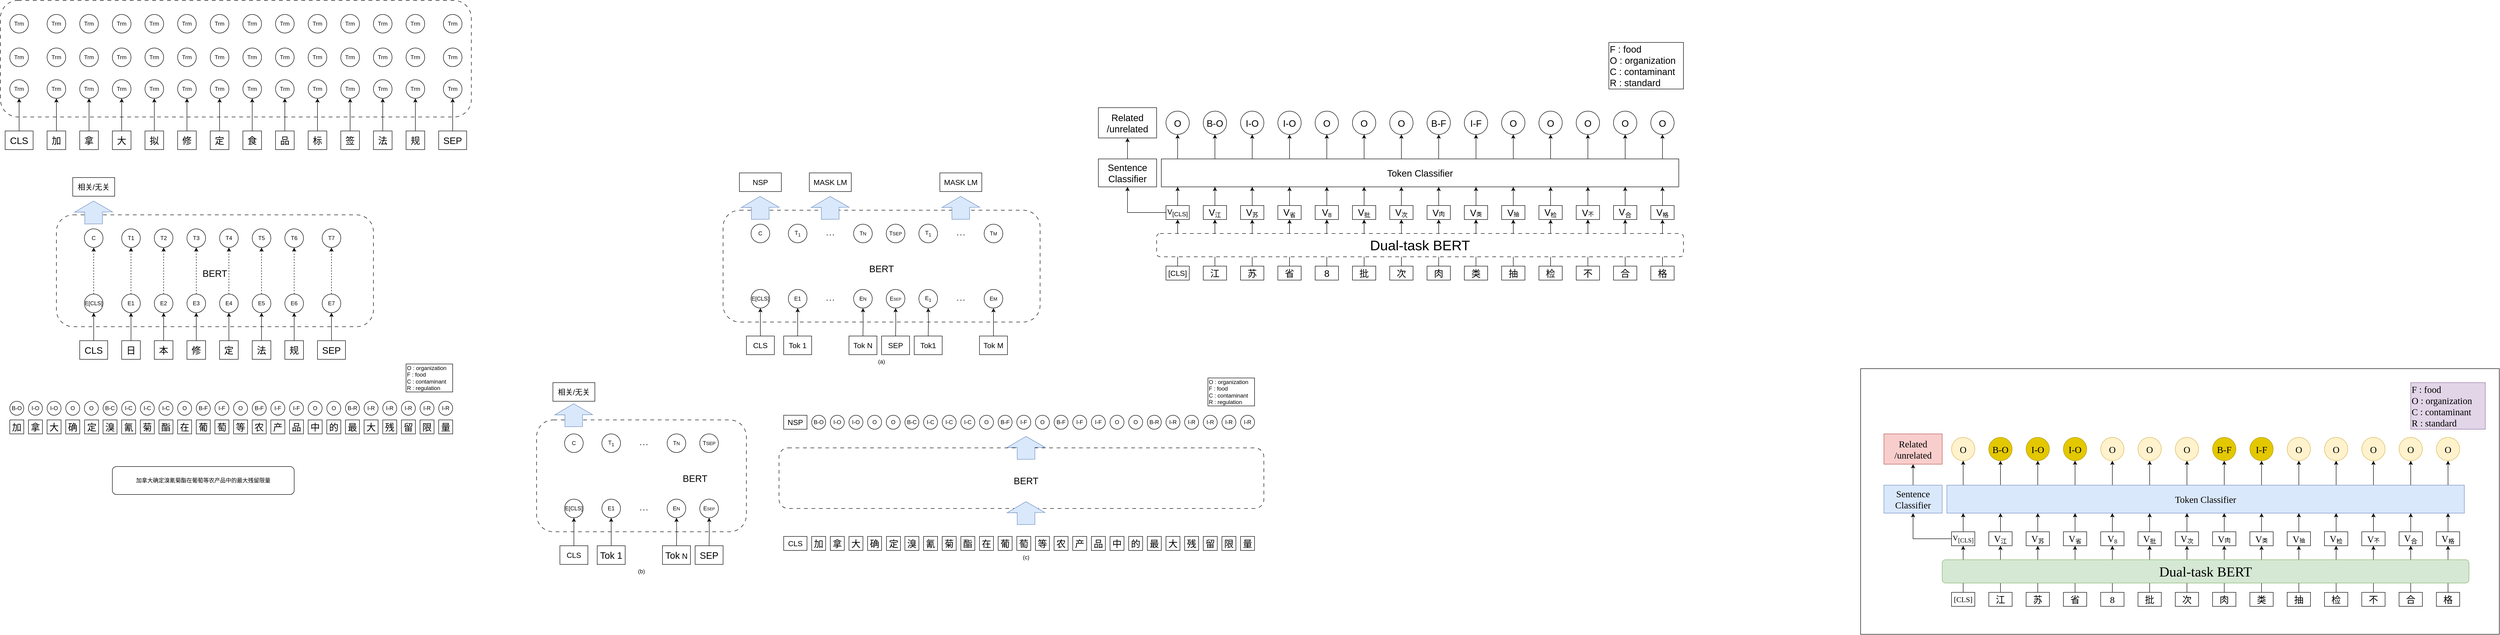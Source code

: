 <mxfile version="22.0.8" type="github">
  <diagram name="第 1 页" id="LdQ1cTDSZog4TV2DCeBu">
    <mxGraphModel dx="1687" dy="899" grid="1" gridSize="10" guides="1" tooltips="1" connect="1" arrows="1" fold="1" page="1" pageScale="1" pageWidth="827" pageHeight="1169" math="0" shadow="0">
      <root>
        <mxCell id="0" />
        <mxCell id="1" parent="0" />
        <mxCell id="HO29WN1G2fx3HP-p2ERO-304" value="" style="rounded=0;whiteSpace=wrap;html=1;fontFamily=Times New Roman;" vertex="1" parent="1">
          <mxGeometry x="4150" y="1260" width="1370" height="570" as="geometry" />
        </mxCell>
        <mxCell id="czQiMBR5TgbwtpitNcuJ-91" value="" style="rounded=1;whiteSpace=wrap;html=1;dashed=1;dashPattern=8 8;" parent="1" vertex="1">
          <mxGeometry x="160" y="470" width="1010" height="250" as="geometry" />
        </mxCell>
        <mxCell id="czQiMBR5TgbwtpitNcuJ-93" value="" style="edgeStyle=orthogonalEdgeStyle;rounded=0;orthogonalLoop=1;jettySize=auto;html=1;" parent="1" source="czQiMBR5TgbwtpitNcuJ-1" target="czQiMBR5TgbwtpitNcuJ-31" edge="1">
          <mxGeometry relative="1" as="geometry" />
        </mxCell>
        <mxCell id="czQiMBR5TgbwtpitNcuJ-1" value="&lt;font style=&quot;font-size: 20px;&quot;&gt;加&lt;/font&gt;" style="rounded=0;whiteSpace=wrap;html=1;" parent="1" vertex="1">
          <mxGeometry x="260" y="750" width="40" height="40" as="geometry" />
        </mxCell>
        <mxCell id="czQiMBR5TgbwtpitNcuJ-92" value="" style="edgeStyle=orthogonalEdgeStyle;rounded=0;orthogonalLoop=1;jettySize=auto;html=1;" parent="1" source="czQiMBR5TgbwtpitNcuJ-2" target="czQiMBR5TgbwtpitNcuJ-37" edge="1">
          <mxGeometry relative="1" as="geometry" />
        </mxCell>
        <mxCell id="czQiMBR5TgbwtpitNcuJ-2" value="&lt;font style=&quot;font-size: 20px;&quot;&gt;拿&lt;/font&gt;" style="rounded=0;whiteSpace=wrap;html=1;" parent="1" vertex="1">
          <mxGeometry x="330" y="750" width="40" height="40" as="geometry" />
        </mxCell>
        <mxCell id="czQiMBR5TgbwtpitNcuJ-90" value="" style="edgeStyle=orthogonalEdgeStyle;rounded=0;orthogonalLoop=1;jettySize=auto;html=1;" parent="1" source="czQiMBR5TgbwtpitNcuJ-3" target="czQiMBR5TgbwtpitNcuJ-39" edge="1">
          <mxGeometry relative="1" as="geometry" />
        </mxCell>
        <mxCell id="czQiMBR5TgbwtpitNcuJ-3" value="&lt;font style=&quot;font-size: 20px;&quot;&gt;大&lt;/font&gt;" style="rounded=0;whiteSpace=wrap;html=1;" parent="1" vertex="1">
          <mxGeometry x="400" y="750" width="40" height="40" as="geometry" />
        </mxCell>
        <mxCell id="czQiMBR5TgbwtpitNcuJ-95" value="" style="edgeStyle=orthogonalEdgeStyle;rounded=0;orthogonalLoop=1;jettySize=auto;html=1;" parent="1" source="czQiMBR5TgbwtpitNcuJ-4" target="czQiMBR5TgbwtpitNcuJ-40" edge="1">
          <mxGeometry relative="1" as="geometry" />
        </mxCell>
        <mxCell id="czQiMBR5TgbwtpitNcuJ-4" value="&lt;font style=&quot;font-size: 20px;&quot;&gt;拟&lt;/font&gt;" style="rounded=0;whiteSpace=wrap;html=1;" parent="1" vertex="1">
          <mxGeometry x="470" y="750" width="40" height="40" as="geometry" />
        </mxCell>
        <mxCell id="czQiMBR5TgbwtpitNcuJ-96" value="" style="edgeStyle=orthogonalEdgeStyle;rounded=0;orthogonalLoop=1;jettySize=auto;html=1;" parent="1" source="czQiMBR5TgbwtpitNcuJ-5" target="czQiMBR5TgbwtpitNcuJ-41" edge="1">
          <mxGeometry relative="1" as="geometry" />
        </mxCell>
        <mxCell id="czQiMBR5TgbwtpitNcuJ-5" value="&lt;font style=&quot;font-size: 20px;&quot;&gt;修&lt;/font&gt;" style="rounded=0;whiteSpace=wrap;html=1;" parent="1" vertex="1">
          <mxGeometry x="540" y="750" width="40" height="40" as="geometry" />
        </mxCell>
        <mxCell id="czQiMBR5TgbwtpitNcuJ-97" value="" style="edgeStyle=orthogonalEdgeStyle;rounded=0;orthogonalLoop=1;jettySize=auto;html=1;" parent="1" source="czQiMBR5TgbwtpitNcuJ-6" target="czQiMBR5TgbwtpitNcuJ-42" edge="1">
          <mxGeometry relative="1" as="geometry" />
        </mxCell>
        <mxCell id="czQiMBR5TgbwtpitNcuJ-6" value="&lt;font style=&quot;font-size: 20px;&quot;&gt;定&lt;/font&gt;" style="rounded=0;whiteSpace=wrap;html=1;" parent="1" vertex="1">
          <mxGeometry x="610" y="750" width="40" height="40" as="geometry" />
        </mxCell>
        <mxCell id="czQiMBR5TgbwtpitNcuJ-98" value="" style="edgeStyle=orthogonalEdgeStyle;rounded=0;orthogonalLoop=1;jettySize=auto;html=1;" parent="1" source="czQiMBR5TgbwtpitNcuJ-7" target="czQiMBR5TgbwtpitNcuJ-43" edge="1">
          <mxGeometry relative="1" as="geometry" />
        </mxCell>
        <mxCell id="czQiMBR5TgbwtpitNcuJ-7" value="&lt;font style=&quot;font-size: 20px;&quot;&gt;食&lt;/font&gt;" style="rounded=0;whiteSpace=wrap;html=1;" parent="1" vertex="1">
          <mxGeometry x="680" y="750" width="40" height="40" as="geometry" />
        </mxCell>
        <mxCell id="czQiMBR5TgbwtpitNcuJ-99" value="" style="edgeStyle=orthogonalEdgeStyle;rounded=0;orthogonalLoop=1;jettySize=auto;html=1;" parent="1" source="czQiMBR5TgbwtpitNcuJ-8" target="czQiMBR5TgbwtpitNcuJ-44" edge="1">
          <mxGeometry relative="1" as="geometry" />
        </mxCell>
        <mxCell id="czQiMBR5TgbwtpitNcuJ-8" value="&lt;font style=&quot;font-size: 20px;&quot;&gt;品&lt;/font&gt;" style="rounded=0;whiteSpace=wrap;html=1;" parent="1" vertex="1">
          <mxGeometry x="750" y="750" width="40" height="40" as="geometry" />
        </mxCell>
        <mxCell id="czQiMBR5TgbwtpitNcuJ-100" value="" style="edgeStyle=orthogonalEdgeStyle;rounded=0;orthogonalLoop=1;jettySize=auto;html=1;" parent="1" source="czQiMBR5TgbwtpitNcuJ-9" target="czQiMBR5TgbwtpitNcuJ-45" edge="1">
          <mxGeometry relative="1" as="geometry" />
        </mxCell>
        <mxCell id="czQiMBR5TgbwtpitNcuJ-9" value="&lt;font style=&quot;font-size: 20px;&quot;&gt;标&lt;/font&gt;" style="rounded=0;whiteSpace=wrap;html=1;" parent="1" vertex="1">
          <mxGeometry x="820" y="750" width="40" height="40" as="geometry" />
        </mxCell>
        <mxCell id="czQiMBR5TgbwtpitNcuJ-101" value="" style="edgeStyle=orthogonalEdgeStyle;rounded=0;orthogonalLoop=1;jettySize=auto;html=1;" parent="1" source="czQiMBR5TgbwtpitNcuJ-10" target="czQiMBR5TgbwtpitNcuJ-46" edge="1">
          <mxGeometry relative="1" as="geometry" />
        </mxCell>
        <mxCell id="czQiMBR5TgbwtpitNcuJ-10" value="&lt;font style=&quot;font-size: 20px;&quot;&gt;签&lt;/font&gt;" style="rounded=0;whiteSpace=wrap;html=1;" parent="1" vertex="1">
          <mxGeometry x="890" y="750" width="40" height="40" as="geometry" />
        </mxCell>
        <mxCell id="czQiMBR5TgbwtpitNcuJ-102" value="" style="edgeStyle=orthogonalEdgeStyle;rounded=0;orthogonalLoop=1;jettySize=auto;html=1;" parent="1" source="czQiMBR5TgbwtpitNcuJ-11" target="czQiMBR5TgbwtpitNcuJ-47" edge="1">
          <mxGeometry relative="1" as="geometry" />
        </mxCell>
        <mxCell id="czQiMBR5TgbwtpitNcuJ-11" value="&lt;font style=&quot;font-size: 20px;&quot;&gt;法&lt;/font&gt;" style="rounded=0;whiteSpace=wrap;html=1;" parent="1" vertex="1">
          <mxGeometry x="960" y="750" width="40" height="40" as="geometry" />
        </mxCell>
        <mxCell id="czQiMBR5TgbwtpitNcuJ-103" value="" style="edgeStyle=orthogonalEdgeStyle;rounded=0;orthogonalLoop=1;jettySize=auto;html=1;" parent="1" source="czQiMBR5TgbwtpitNcuJ-12" target="czQiMBR5TgbwtpitNcuJ-48" edge="1">
          <mxGeometry relative="1" as="geometry" />
        </mxCell>
        <mxCell id="czQiMBR5TgbwtpitNcuJ-12" value="&lt;font style=&quot;font-size: 20px;&quot;&gt;规&lt;/font&gt;" style="rounded=0;whiteSpace=wrap;html=1;" parent="1" vertex="1">
          <mxGeometry x="1030" y="750" width="40" height="40" as="geometry" />
        </mxCell>
        <mxCell id="czQiMBR5TgbwtpitNcuJ-94" value="" style="edgeStyle=orthogonalEdgeStyle;rounded=0;orthogonalLoop=1;jettySize=auto;html=1;" parent="1" source="czQiMBR5TgbwtpitNcuJ-13" target="czQiMBR5TgbwtpitNcuJ-38" edge="1">
          <mxGeometry relative="1" as="geometry" />
        </mxCell>
        <mxCell id="czQiMBR5TgbwtpitNcuJ-13" value="&lt;font style=&quot;font-size: 20px;&quot;&gt;CLS&lt;/font&gt;" style="rounded=0;whiteSpace=wrap;html=1;" parent="1" vertex="1">
          <mxGeometry x="170" y="750" width="60" height="40" as="geometry" />
        </mxCell>
        <mxCell id="czQiMBR5TgbwtpitNcuJ-104" value="" style="edgeStyle=orthogonalEdgeStyle;rounded=0;orthogonalLoop=1;jettySize=auto;html=1;" parent="1" source="czQiMBR5TgbwtpitNcuJ-14" target="czQiMBR5TgbwtpitNcuJ-49" edge="1">
          <mxGeometry relative="1" as="geometry" />
        </mxCell>
        <mxCell id="czQiMBR5TgbwtpitNcuJ-14" value="&lt;span style=&quot;font-size: 20px;&quot;&gt;SEP&lt;/span&gt;" style="rounded=0;whiteSpace=wrap;html=1;" parent="1" vertex="1">
          <mxGeometry x="1100" y="750" width="60" height="40" as="geometry" />
        </mxCell>
        <mxCell id="czQiMBR5TgbwtpitNcuJ-31" value="Trm" style="ellipse;whiteSpace=wrap;html=1;aspect=fixed;" parent="1" vertex="1">
          <mxGeometry x="260" y="640" width="40" height="40" as="geometry" />
        </mxCell>
        <mxCell id="czQiMBR5TgbwtpitNcuJ-37" value="Trm" style="ellipse;whiteSpace=wrap;html=1;aspect=fixed;" parent="1" vertex="1">
          <mxGeometry x="330" y="640" width="40" height="40" as="geometry" />
        </mxCell>
        <mxCell id="czQiMBR5TgbwtpitNcuJ-38" value="Trm" style="ellipse;whiteSpace=wrap;html=1;aspect=fixed;" parent="1" vertex="1">
          <mxGeometry x="180" y="640" width="40" height="40" as="geometry" />
        </mxCell>
        <mxCell id="czQiMBR5TgbwtpitNcuJ-39" value="Trm" style="ellipse;whiteSpace=wrap;html=1;aspect=fixed;" parent="1" vertex="1">
          <mxGeometry x="400" y="640" width="40" height="40" as="geometry" />
        </mxCell>
        <mxCell id="czQiMBR5TgbwtpitNcuJ-40" value="Trm" style="ellipse;whiteSpace=wrap;html=1;aspect=fixed;" parent="1" vertex="1">
          <mxGeometry x="470" y="640" width="40" height="40" as="geometry" />
        </mxCell>
        <mxCell id="czQiMBR5TgbwtpitNcuJ-41" value="Trm" style="ellipse;whiteSpace=wrap;html=1;aspect=fixed;" parent="1" vertex="1">
          <mxGeometry x="540" y="640" width="40" height="40" as="geometry" />
        </mxCell>
        <mxCell id="czQiMBR5TgbwtpitNcuJ-42" value="Trm" style="ellipse;whiteSpace=wrap;html=1;aspect=fixed;" parent="1" vertex="1">
          <mxGeometry x="610" y="640" width="40" height="40" as="geometry" />
        </mxCell>
        <mxCell id="czQiMBR5TgbwtpitNcuJ-43" value="Trm" style="ellipse;whiteSpace=wrap;html=1;aspect=fixed;" parent="1" vertex="1">
          <mxGeometry x="680" y="640" width="40" height="40" as="geometry" />
        </mxCell>
        <mxCell id="czQiMBR5TgbwtpitNcuJ-44" value="Trm" style="ellipse;whiteSpace=wrap;html=1;aspect=fixed;" parent="1" vertex="1">
          <mxGeometry x="750" y="640" width="40" height="40" as="geometry" />
        </mxCell>
        <mxCell id="czQiMBR5TgbwtpitNcuJ-45" value="Trm" style="ellipse;whiteSpace=wrap;html=1;aspect=fixed;" parent="1" vertex="1">
          <mxGeometry x="820" y="640" width="40" height="40" as="geometry" />
        </mxCell>
        <mxCell id="czQiMBR5TgbwtpitNcuJ-46" value="Trm" style="ellipse;whiteSpace=wrap;html=1;aspect=fixed;" parent="1" vertex="1">
          <mxGeometry x="890" y="640" width="40" height="40" as="geometry" />
        </mxCell>
        <mxCell id="czQiMBR5TgbwtpitNcuJ-47" value="Trm" style="ellipse;whiteSpace=wrap;html=1;aspect=fixed;" parent="1" vertex="1">
          <mxGeometry x="960" y="640" width="40" height="40" as="geometry" />
        </mxCell>
        <mxCell id="czQiMBR5TgbwtpitNcuJ-48" value="Trm" style="ellipse;whiteSpace=wrap;html=1;aspect=fixed;" parent="1" vertex="1">
          <mxGeometry x="1030" y="640" width="40" height="40" as="geometry" />
        </mxCell>
        <mxCell id="czQiMBR5TgbwtpitNcuJ-49" value="Trm" style="ellipse;whiteSpace=wrap;html=1;aspect=fixed;" parent="1" vertex="1">
          <mxGeometry x="1110" y="640" width="40" height="40" as="geometry" />
        </mxCell>
        <mxCell id="czQiMBR5TgbwtpitNcuJ-50" value="Trm" style="ellipse;whiteSpace=wrap;html=1;aspect=fixed;" parent="1" vertex="1">
          <mxGeometry x="260" y="572" width="40" height="40" as="geometry" />
        </mxCell>
        <mxCell id="czQiMBR5TgbwtpitNcuJ-51" value="Trm" style="ellipse;whiteSpace=wrap;html=1;aspect=fixed;" parent="1" vertex="1">
          <mxGeometry x="330" y="572" width="40" height="40" as="geometry" />
        </mxCell>
        <mxCell id="czQiMBR5TgbwtpitNcuJ-52" value="Trm" style="ellipse;whiteSpace=wrap;html=1;aspect=fixed;" parent="1" vertex="1">
          <mxGeometry x="180" y="572" width="40" height="40" as="geometry" />
        </mxCell>
        <mxCell id="czQiMBR5TgbwtpitNcuJ-53" value="Trm" style="ellipse;whiteSpace=wrap;html=1;aspect=fixed;" parent="1" vertex="1">
          <mxGeometry x="400" y="572" width="40" height="40" as="geometry" />
        </mxCell>
        <mxCell id="czQiMBR5TgbwtpitNcuJ-54" value="Trm" style="ellipse;whiteSpace=wrap;html=1;aspect=fixed;" parent="1" vertex="1">
          <mxGeometry x="470" y="572" width="40" height="40" as="geometry" />
        </mxCell>
        <mxCell id="czQiMBR5TgbwtpitNcuJ-55" value="Trm" style="ellipse;whiteSpace=wrap;html=1;aspect=fixed;" parent="1" vertex="1">
          <mxGeometry x="540" y="572" width="40" height="40" as="geometry" />
        </mxCell>
        <mxCell id="czQiMBR5TgbwtpitNcuJ-56" value="Trm" style="ellipse;whiteSpace=wrap;html=1;aspect=fixed;" parent="1" vertex="1">
          <mxGeometry x="610" y="572" width="40" height="40" as="geometry" />
        </mxCell>
        <mxCell id="czQiMBR5TgbwtpitNcuJ-57" value="Trm" style="ellipse;whiteSpace=wrap;html=1;aspect=fixed;" parent="1" vertex="1">
          <mxGeometry x="680" y="572" width="40" height="40" as="geometry" />
        </mxCell>
        <mxCell id="czQiMBR5TgbwtpitNcuJ-58" value="Trm" style="ellipse;whiteSpace=wrap;html=1;aspect=fixed;" parent="1" vertex="1">
          <mxGeometry x="750" y="572" width="40" height="40" as="geometry" />
        </mxCell>
        <mxCell id="czQiMBR5TgbwtpitNcuJ-59" value="Trm" style="ellipse;whiteSpace=wrap;html=1;aspect=fixed;" parent="1" vertex="1">
          <mxGeometry x="820" y="572" width="40" height="40" as="geometry" />
        </mxCell>
        <mxCell id="czQiMBR5TgbwtpitNcuJ-60" value="Trm" style="ellipse;whiteSpace=wrap;html=1;aspect=fixed;" parent="1" vertex="1">
          <mxGeometry x="890" y="572" width="40" height="40" as="geometry" />
        </mxCell>
        <mxCell id="czQiMBR5TgbwtpitNcuJ-61" value="Trm" style="ellipse;whiteSpace=wrap;html=1;aspect=fixed;" parent="1" vertex="1">
          <mxGeometry x="960" y="572" width="40" height="40" as="geometry" />
        </mxCell>
        <mxCell id="czQiMBR5TgbwtpitNcuJ-62" value="Trm" style="ellipse;whiteSpace=wrap;html=1;aspect=fixed;" parent="1" vertex="1">
          <mxGeometry x="1030" y="572" width="40" height="40" as="geometry" />
        </mxCell>
        <mxCell id="czQiMBR5TgbwtpitNcuJ-63" value="Trm" style="ellipse;whiteSpace=wrap;html=1;aspect=fixed;" parent="1" vertex="1">
          <mxGeometry x="1110" y="572" width="40" height="40" as="geometry" />
        </mxCell>
        <mxCell id="czQiMBR5TgbwtpitNcuJ-64" value="Trm" style="ellipse;whiteSpace=wrap;html=1;aspect=fixed;" parent="1" vertex="1">
          <mxGeometry x="260" y="500" width="40" height="40" as="geometry" />
        </mxCell>
        <mxCell id="czQiMBR5TgbwtpitNcuJ-65" value="Trm" style="ellipse;whiteSpace=wrap;html=1;aspect=fixed;" parent="1" vertex="1">
          <mxGeometry x="330" y="500" width="40" height="40" as="geometry" />
        </mxCell>
        <mxCell id="czQiMBR5TgbwtpitNcuJ-66" value="Trm" style="ellipse;whiteSpace=wrap;html=1;aspect=fixed;" parent="1" vertex="1">
          <mxGeometry x="180" y="500" width="40" height="40" as="geometry" />
        </mxCell>
        <mxCell id="czQiMBR5TgbwtpitNcuJ-67" value="Trm" style="ellipse;whiteSpace=wrap;html=1;aspect=fixed;" parent="1" vertex="1">
          <mxGeometry x="400" y="500" width="40" height="40" as="geometry" />
        </mxCell>
        <mxCell id="czQiMBR5TgbwtpitNcuJ-68" value="Trm" style="ellipse;whiteSpace=wrap;html=1;aspect=fixed;" parent="1" vertex="1">
          <mxGeometry x="470" y="500" width="40" height="40" as="geometry" />
        </mxCell>
        <mxCell id="czQiMBR5TgbwtpitNcuJ-69" value="Trm" style="ellipse;whiteSpace=wrap;html=1;aspect=fixed;" parent="1" vertex="1">
          <mxGeometry x="540" y="500" width="40" height="40" as="geometry" />
        </mxCell>
        <mxCell id="czQiMBR5TgbwtpitNcuJ-70" value="Trm" style="ellipse;whiteSpace=wrap;html=1;aspect=fixed;" parent="1" vertex="1">
          <mxGeometry x="610" y="500" width="40" height="40" as="geometry" />
        </mxCell>
        <mxCell id="czQiMBR5TgbwtpitNcuJ-71" value="Trm" style="ellipse;whiteSpace=wrap;html=1;aspect=fixed;" parent="1" vertex="1">
          <mxGeometry x="680" y="500" width="40" height="40" as="geometry" />
        </mxCell>
        <mxCell id="czQiMBR5TgbwtpitNcuJ-72" value="Trm" style="ellipse;whiteSpace=wrap;html=1;aspect=fixed;" parent="1" vertex="1">
          <mxGeometry x="750" y="500" width="40" height="40" as="geometry" />
        </mxCell>
        <mxCell id="czQiMBR5TgbwtpitNcuJ-73" value="Trm" style="ellipse;whiteSpace=wrap;html=1;aspect=fixed;" parent="1" vertex="1">
          <mxGeometry x="820" y="500" width="40" height="40" as="geometry" />
        </mxCell>
        <mxCell id="czQiMBR5TgbwtpitNcuJ-74" value="Trm" style="ellipse;whiteSpace=wrap;html=1;aspect=fixed;" parent="1" vertex="1">
          <mxGeometry x="890" y="500" width="40" height="40" as="geometry" />
        </mxCell>
        <mxCell id="czQiMBR5TgbwtpitNcuJ-75" value="Trm" style="ellipse;whiteSpace=wrap;html=1;aspect=fixed;" parent="1" vertex="1">
          <mxGeometry x="960" y="500" width="40" height="40" as="geometry" />
        </mxCell>
        <mxCell id="czQiMBR5TgbwtpitNcuJ-76" value="Trm" style="ellipse;whiteSpace=wrap;html=1;aspect=fixed;" parent="1" vertex="1">
          <mxGeometry x="1030" y="500" width="40" height="40" as="geometry" />
        </mxCell>
        <mxCell id="czQiMBR5TgbwtpitNcuJ-77" value="Trm" style="ellipse;whiteSpace=wrap;html=1;aspect=fixed;" parent="1" vertex="1">
          <mxGeometry x="1110" y="500" width="40" height="40" as="geometry" />
        </mxCell>
        <mxCell id="czQiMBR5TgbwtpitNcuJ-107" value="" style="rounded=1;whiteSpace=wrap;html=1;dashed=1;dashPattern=8 8;" parent="1" vertex="1">
          <mxGeometry x="280" y="930" width="680" height="240" as="geometry" />
        </mxCell>
        <mxCell id="czQiMBR5TgbwtpitNcuJ-108" value="" style="edgeStyle=orthogonalEdgeStyle;rounded=0;orthogonalLoop=1;jettySize=auto;html=1;" parent="1" source="czQiMBR5TgbwtpitNcuJ-109" target="czQiMBR5TgbwtpitNcuJ-136" edge="1">
          <mxGeometry relative="1" as="geometry" />
        </mxCell>
        <mxCell id="czQiMBR5TgbwtpitNcuJ-109" value="&lt;span style=&quot;font-size: 20px;&quot;&gt;日&lt;/span&gt;" style="rounded=0;whiteSpace=wrap;html=1;" parent="1" vertex="1">
          <mxGeometry x="420" y="1200" width="40" height="40" as="geometry" />
        </mxCell>
        <mxCell id="czQiMBR5TgbwtpitNcuJ-110" value="" style="edgeStyle=orthogonalEdgeStyle;rounded=0;orthogonalLoop=1;jettySize=auto;html=1;" parent="1" source="czQiMBR5TgbwtpitNcuJ-111" target="czQiMBR5TgbwtpitNcuJ-137" edge="1">
          <mxGeometry relative="1" as="geometry" />
        </mxCell>
        <mxCell id="czQiMBR5TgbwtpitNcuJ-111" value="&lt;font style=&quot;font-size: 20px;&quot;&gt;本&lt;/font&gt;" style="rounded=0;whiteSpace=wrap;html=1;" parent="1" vertex="1">
          <mxGeometry x="490" y="1200" width="40" height="40" as="geometry" />
        </mxCell>
        <mxCell id="czQiMBR5TgbwtpitNcuJ-116" value="" style="edgeStyle=orthogonalEdgeStyle;rounded=0;orthogonalLoop=1;jettySize=auto;html=1;" parent="1" source="czQiMBR5TgbwtpitNcuJ-117" target="czQiMBR5TgbwtpitNcuJ-141" edge="1">
          <mxGeometry relative="1" as="geometry" />
        </mxCell>
        <mxCell id="czQiMBR5TgbwtpitNcuJ-117" value="&lt;font style=&quot;font-size: 20px;&quot;&gt;修&lt;/font&gt;" style="rounded=0;whiteSpace=wrap;html=1;" parent="1" vertex="1">
          <mxGeometry x="560" y="1200" width="40" height="40" as="geometry" />
        </mxCell>
        <mxCell id="czQiMBR5TgbwtpitNcuJ-118" value="" style="edgeStyle=orthogonalEdgeStyle;rounded=0;orthogonalLoop=1;jettySize=auto;html=1;" parent="1" source="czQiMBR5TgbwtpitNcuJ-119" target="czQiMBR5TgbwtpitNcuJ-142" edge="1">
          <mxGeometry relative="1" as="geometry" />
        </mxCell>
        <mxCell id="czQiMBR5TgbwtpitNcuJ-119" value="&lt;font style=&quot;font-size: 20px;&quot;&gt;定&lt;/font&gt;" style="rounded=0;whiteSpace=wrap;html=1;" parent="1" vertex="1">
          <mxGeometry x="630" y="1200" width="40" height="40" as="geometry" />
        </mxCell>
        <mxCell id="czQiMBR5TgbwtpitNcuJ-128" value="" style="edgeStyle=orthogonalEdgeStyle;rounded=0;orthogonalLoop=1;jettySize=auto;html=1;" parent="1" source="czQiMBR5TgbwtpitNcuJ-129" target="czQiMBR5TgbwtpitNcuJ-147" edge="1">
          <mxGeometry relative="1" as="geometry" />
        </mxCell>
        <mxCell id="czQiMBR5TgbwtpitNcuJ-129" value="&lt;font style=&quot;font-size: 20px;&quot;&gt;法&lt;/font&gt;" style="rounded=0;whiteSpace=wrap;html=1;" parent="1" vertex="1">
          <mxGeometry x="700" y="1200" width="40" height="40" as="geometry" />
        </mxCell>
        <mxCell id="czQiMBR5TgbwtpitNcuJ-130" value="" style="edgeStyle=orthogonalEdgeStyle;rounded=0;orthogonalLoop=1;jettySize=auto;html=1;" parent="1" source="czQiMBR5TgbwtpitNcuJ-131" target="czQiMBR5TgbwtpitNcuJ-148" edge="1">
          <mxGeometry relative="1" as="geometry" />
        </mxCell>
        <mxCell id="czQiMBR5TgbwtpitNcuJ-131" value="&lt;font style=&quot;font-size: 20px;&quot;&gt;规&lt;/font&gt;" style="rounded=0;whiteSpace=wrap;html=1;" parent="1" vertex="1">
          <mxGeometry x="770" y="1200" width="40" height="40" as="geometry" />
        </mxCell>
        <mxCell id="czQiMBR5TgbwtpitNcuJ-132" value="" style="edgeStyle=orthogonalEdgeStyle;rounded=0;orthogonalLoop=1;jettySize=auto;html=1;" parent="1" source="czQiMBR5TgbwtpitNcuJ-133" target="czQiMBR5TgbwtpitNcuJ-138" edge="1">
          <mxGeometry relative="1" as="geometry" />
        </mxCell>
        <mxCell id="czQiMBR5TgbwtpitNcuJ-133" value="&lt;font style=&quot;font-size: 20px;&quot;&gt;CLS&lt;/font&gt;" style="rounded=0;whiteSpace=wrap;html=1;" parent="1" vertex="1">
          <mxGeometry x="330" y="1200" width="60" height="40" as="geometry" />
        </mxCell>
        <mxCell id="czQiMBR5TgbwtpitNcuJ-134" value="" style="edgeStyle=orthogonalEdgeStyle;rounded=0;orthogonalLoop=1;jettySize=auto;html=1;" parent="1" source="czQiMBR5TgbwtpitNcuJ-135" target="czQiMBR5TgbwtpitNcuJ-149" edge="1">
          <mxGeometry relative="1" as="geometry" />
        </mxCell>
        <mxCell id="czQiMBR5TgbwtpitNcuJ-135" value="&lt;span style=&quot;font-size: 20px;&quot;&gt;SEP&lt;/span&gt;" style="rounded=0;whiteSpace=wrap;html=1;" parent="1" vertex="1">
          <mxGeometry x="840" y="1200" width="60" height="40" as="geometry" />
        </mxCell>
        <mxCell id="czQiMBR5TgbwtpitNcuJ-191" value="" style="edgeStyle=orthogonalEdgeStyle;rounded=0;orthogonalLoop=1;jettySize=auto;html=1;dashed=1;" parent="1" source="czQiMBR5TgbwtpitNcuJ-136" target="czQiMBR5TgbwtpitNcuJ-150" edge="1">
          <mxGeometry relative="1" as="geometry" />
        </mxCell>
        <mxCell id="czQiMBR5TgbwtpitNcuJ-136" value="E1" style="ellipse;whiteSpace=wrap;html=1;aspect=fixed;" parent="1" vertex="1">
          <mxGeometry x="420" y="1100" width="40" height="40" as="geometry" />
        </mxCell>
        <mxCell id="czQiMBR5TgbwtpitNcuJ-192" value="" style="edgeStyle=orthogonalEdgeStyle;rounded=0;orthogonalLoop=1;jettySize=auto;html=1;dashed=1;" parent="1" source="czQiMBR5TgbwtpitNcuJ-137" target="czQiMBR5TgbwtpitNcuJ-151" edge="1">
          <mxGeometry relative="1" as="geometry" />
        </mxCell>
        <mxCell id="czQiMBR5TgbwtpitNcuJ-137" value="E2" style="ellipse;whiteSpace=wrap;html=1;aspect=fixed;" parent="1" vertex="1">
          <mxGeometry x="490" y="1100" width="40" height="40" as="geometry" />
        </mxCell>
        <mxCell id="czQiMBR5TgbwtpitNcuJ-188" style="edgeStyle=orthogonalEdgeStyle;rounded=0;orthogonalLoop=1;jettySize=auto;html=1;entryX=0.5;entryY=1;entryDx=0;entryDy=0;dashed=1;" parent="1" source="czQiMBR5TgbwtpitNcuJ-138" target="czQiMBR5TgbwtpitNcuJ-152" edge="1">
          <mxGeometry relative="1" as="geometry" />
        </mxCell>
        <mxCell id="czQiMBR5TgbwtpitNcuJ-138" value="E[CLS]" style="ellipse;whiteSpace=wrap;html=1;aspect=fixed;" parent="1" vertex="1">
          <mxGeometry x="340" y="1100" width="40" height="40" as="geometry" />
        </mxCell>
        <mxCell id="czQiMBR5TgbwtpitNcuJ-193" value="" style="edgeStyle=orthogonalEdgeStyle;rounded=0;orthogonalLoop=1;jettySize=auto;html=1;dashed=1;" parent="1" source="czQiMBR5TgbwtpitNcuJ-141" target="czQiMBR5TgbwtpitNcuJ-155" edge="1">
          <mxGeometry relative="1" as="geometry" />
        </mxCell>
        <mxCell id="czQiMBR5TgbwtpitNcuJ-141" value="E3" style="ellipse;whiteSpace=wrap;html=1;aspect=fixed;" parent="1" vertex="1">
          <mxGeometry x="560" y="1100" width="40" height="40" as="geometry" />
        </mxCell>
        <mxCell id="czQiMBR5TgbwtpitNcuJ-194" value="" style="edgeStyle=orthogonalEdgeStyle;rounded=0;orthogonalLoop=1;jettySize=auto;html=1;dashed=1;" parent="1" source="czQiMBR5TgbwtpitNcuJ-142" target="czQiMBR5TgbwtpitNcuJ-156" edge="1">
          <mxGeometry relative="1" as="geometry" />
        </mxCell>
        <mxCell id="czQiMBR5TgbwtpitNcuJ-142" value="E4" style="ellipse;whiteSpace=wrap;html=1;aspect=fixed;" parent="1" vertex="1">
          <mxGeometry x="630" y="1100" width="40" height="40" as="geometry" />
        </mxCell>
        <mxCell id="czQiMBR5TgbwtpitNcuJ-195" value="" style="edgeStyle=orthogonalEdgeStyle;rounded=0;orthogonalLoop=1;jettySize=auto;html=1;dashed=1;" parent="1" source="czQiMBR5TgbwtpitNcuJ-147" target="czQiMBR5TgbwtpitNcuJ-161" edge="1">
          <mxGeometry relative="1" as="geometry" />
        </mxCell>
        <mxCell id="czQiMBR5TgbwtpitNcuJ-147" value="E5" style="ellipse;whiteSpace=wrap;html=1;aspect=fixed;" parent="1" vertex="1">
          <mxGeometry x="700" y="1100" width="40" height="40" as="geometry" />
        </mxCell>
        <mxCell id="czQiMBR5TgbwtpitNcuJ-196" value="" style="edgeStyle=orthogonalEdgeStyle;rounded=0;orthogonalLoop=1;jettySize=auto;html=1;dashed=1;" parent="1" source="czQiMBR5TgbwtpitNcuJ-148" target="czQiMBR5TgbwtpitNcuJ-162" edge="1">
          <mxGeometry relative="1" as="geometry" />
        </mxCell>
        <mxCell id="czQiMBR5TgbwtpitNcuJ-148" value="E6" style="ellipse;whiteSpace=wrap;html=1;aspect=fixed;" parent="1" vertex="1">
          <mxGeometry x="770" y="1100" width="40" height="40" as="geometry" />
        </mxCell>
        <mxCell id="czQiMBR5TgbwtpitNcuJ-197" value="" style="edgeStyle=orthogonalEdgeStyle;rounded=0;orthogonalLoop=1;jettySize=auto;html=1;dashed=1;" parent="1" source="czQiMBR5TgbwtpitNcuJ-149" target="czQiMBR5TgbwtpitNcuJ-163" edge="1">
          <mxGeometry relative="1" as="geometry" />
        </mxCell>
        <mxCell id="czQiMBR5TgbwtpitNcuJ-149" value="E7" style="ellipse;whiteSpace=wrap;html=1;aspect=fixed;" parent="1" vertex="1">
          <mxGeometry x="850" y="1100" width="40" height="40" as="geometry" />
        </mxCell>
        <mxCell id="czQiMBR5TgbwtpitNcuJ-150" value="T1" style="ellipse;whiteSpace=wrap;html=1;aspect=fixed;" parent="1" vertex="1">
          <mxGeometry x="420" y="960" width="40" height="40" as="geometry" />
        </mxCell>
        <mxCell id="czQiMBR5TgbwtpitNcuJ-151" value="T2" style="ellipse;whiteSpace=wrap;html=1;aspect=fixed;" parent="1" vertex="1">
          <mxGeometry x="490" y="960" width="40" height="40" as="geometry" />
        </mxCell>
        <mxCell id="czQiMBR5TgbwtpitNcuJ-152" value="C" style="ellipse;whiteSpace=wrap;html=1;aspect=fixed;" parent="1" vertex="1">
          <mxGeometry x="340" y="960" width="40" height="40" as="geometry" />
        </mxCell>
        <mxCell id="czQiMBR5TgbwtpitNcuJ-155" value="T3" style="ellipse;whiteSpace=wrap;html=1;aspect=fixed;" parent="1" vertex="1">
          <mxGeometry x="560" y="960" width="40" height="40" as="geometry" />
        </mxCell>
        <mxCell id="czQiMBR5TgbwtpitNcuJ-156" value="T4" style="ellipse;whiteSpace=wrap;html=1;aspect=fixed;" parent="1" vertex="1">
          <mxGeometry x="630" y="960" width="40" height="40" as="geometry" />
        </mxCell>
        <mxCell id="czQiMBR5TgbwtpitNcuJ-161" value="T5" style="ellipse;whiteSpace=wrap;html=1;aspect=fixed;" parent="1" vertex="1">
          <mxGeometry x="700" y="960" width="40" height="40" as="geometry" />
        </mxCell>
        <mxCell id="czQiMBR5TgbwtpitNcuJ-162" value="T6" style="ellipse;whiteSpace=wrap;html=1;aspect=fixed;" parent="1" vertex="1">
          <mxGeometry x="770" y="960" width="40" height="40" as="geometry" />
        </mxCell>
        <mxCell id="czQiMBR5TgbwtpitNcuJ-163" value="T7" style="ellipse;whiteSpace=wrap;html=1;aspect=fixed;" parent="1" vertex="1">
          <mxGeometry x="850" y="960" width="40" height="40" as="geometry" />
        </mxCell>
        <mxCell id="czQiMBR5TgbwtpitNcuJ-187" value="&lt;font style=&quot;font-size: 20px;&quot;&gt;BERT&lt;/font&gt;" style="text;html=1;strokeColor=none;fillColor=none;align=center;verticalAlign=middle;whiteSpace=wrap;rounded=0;" parent="1" vertex="1">
          <mxGeometry x="590" y="1040" width="60" height="30" as="geometry" />
        </mxCell>
        <mxCell id="czQiMBR5TgbwtpitNcuJ-199" value="" style="shape=flexArrow;endArrow=classic;html=1;rounded=0;endWidth=42.069;endSize=7.483;width=37.931;fillColor=#dae8fc;strokeColor=#6c8ebf;" parent="1" edge="1">
          <mxGeometry width="50" height="50" relative="1" as="geometry">
            <mxPoint x="359.81" y="950" as="sourcePoint" />
            <mxPoint x="359.5" y="900" as="targetPoint" />
          </mxGeometry>
        </mxCell>
        <mxCell id="czQiMBR5TgbwtpitNcuJ-200" value="&lt;font style=&quot;font-size: 16px;&quot;&gt;相关/无关&lt;/font&gt;" style="rounded=0;whiteSpace=wrap;html=1;" parent="1" vertex="1">
          <mxGeometry x="315" y="850" width="90" height="40" as="geometry" />
        </mxCell>
        <mxCell id="czQiMBR5TgbwtpitNcuJ-204" value="加拿大确定溴氰菊酯在葡萄等农产品中的最大残留限量" style="rounded=1;whiteSpace=wrap;html=1;" parent="1" vertex="1">
          <mxGeometry x="400" y="1470" width="390" height="60" as="geometry" />
        </mxCell>
        <mxCell id="czQiMBR5TgbwtpitNcuJ-205" value="&lt;font style=&quot;font-size: 20px;&quot;&gt;加&lt;/font&gt;" style="rounded=0;whiteSpace=wrap;html=1;" parent="1" vertex="1">
          <mxGeometry x="180" y="1370" width="30" height="30" as="geometry" />
        </mxCell>
        <mxCell id="czQiMBR5TgbwtpitNcuJ-218" value="&lt;span style=&quot;font-size: 20px;&quot;&gt;拿&lt;/span&gt;" style="rounded=0;whiteSpace=wrap;html=1;" parent="1" vertex="1">
          <mxGeometry x="220" y="1370" width="30" height="30" as="geometry" />
        </mxCell>
        <mxCell id="czQiMBR5TgbwtpitNcuJ-219" value="&lt;span style=&quot;font-size: 20px;&quot;&gt;大&lt;/span&gt;" style="rounded=0;whiteSpace=wrap;html=1;" parent="1" vertex="1">
          <mxGeometry x="260" y="1370" width="30" height="30" as="geometry" />
        </mxCell>
        <mxCell id="czQiMBR5TgbwtpitNcuJ-221" value="&lt;span style=&quot;font-size: 20px;&quot;&gt;确&lt;/span&gt;" style="rounded=0;whiteSpace=wrap;html=1;" parent="1" vertex="1">
          <mxGeometry x="300" y="1370" width="30" height="30" as="geometry" />
        </mxCell>
        <mxCell id="czQiMBR5TgbwtpitNcuJ-222" value="&lt;span style=&quot;font-size: 20px;&quot;&gt;定&lt;/span&gt;" style="rounded=0;whiteSpace=wrap;html=1;" parent="1" vertex="1">
          <mxGeometry x="340.5" y="1370" width="30" height="30" as="geometry" />
        </mxCell>
        <mxCell id="czQiMBR5TgbwtpitNcuJ-223" value="&lt;font style=&quot;font-size: 20px;&quot;&gt;溴&lt;/font&gt;" style="rounded=0;whiteSpace=wrap;html=1;" parent="1" vertex="1">
          <mxGeometry x="380" y="1370" width="30" height="30" as="geometry" />
        </mxCell>
        <mxCell id="czQiMBR5TgbwtpitNcuJ-224" value="&lt;font style=&quot;font-size: 20px;&quot;&gt;氰&lt;/font&gt;" style="rounded=0;whiteSpace=wrap;html=1;" parent="1" vertex="1">
          <mxGeometry x="420" y="1370" width="30" height="30" as="geometry" />
        </mxCell>
        <mxCell id="czQiMBR5TgbwtpitNcuJ-225" value="&lt;font style=&quot;font-size: 20px;&quot;&gt;菊&lt;/font&gt;" style="rounded=0;whiteSpace=wrap;html=1;" parent="1" vertex="1">
          <mxGeometry x="460" y="1370" width="30" height="30" as="geometry" />
        </mxCell>
        <mxCell id="czQiMBR5TgbwtpitNcuJ-226" value="&lt;font style=&quot;font-size: 20px;&quot;&gt;酯&lt;/font&gt;" style="rounded=0;whiteSpace=wrap;html=1;" parent="1" vertex="1">
          <mxGeometry x="500" y="1370" width="30" height="30" as="geometry" />
        </mxCell>
        <mxCell id="czQiMBR5TgbwtpitNcuJ-227" value="&lt;span style=&quot;font-size: 20px;&quot;&gt;在&lt;/span&gt;" style="rounded=0;whiteSpace=wrap;html=1;" parent="1" vertex="1">
          <mxGeometry x="540" y="1370" width="30" height="30" as="geometry" />
        </mxCell>
        <mxCell id="czQiMBR5TgbwtpitNcuJ-228" value="&lt;span style=&quot;font-size: 20px;&quot;&gt;葡&lt;/span&gt;" style="rounded=0;whiteSpace=wrap;html=1;" parent="1" vertex="1">
          <mxGeometry x="580" y="1370" width="30" height="30" as="geometry" />
        </mxCell>
        <mxCell id="czQiMBR5TgbwtpitNcuJ-229" value="&lt;span style=&quot;font-size: 20px;&quot;&gt;萄&lt;/span&gt;" style="rounded=0;whiteSpace=wrap;html=1;" parent="1" vertex="1">
          <mxGeometry x="620" y="1370" width="30" height="30" as="geometry" />
        </mxCell>
        <mxCell id="czQiMBR5TgbwtpitNcuJ-230" value="&lt;span style=&quot;font-size: 20px;&quot;&gt;等&lt;/span&gt;" style="rounded=0;whiteSpace=wrap;html=1;" parent="1" vertex="1">
          <mxGeometry x="660" y="1370" width="30" height="30" as="geometry" />
        </mxCell>
        <mxCell id="czQiMBR5TgbwtpitNcuJ-231" value="&lt;span style=&quot;font-size: 20px;&quot;&gt;农&lt;/span&gt;" style="rounded=0;whiteSpace=wrap;html=1;" parent="1" vertex="1">
          <mxGeometry x="700" y="1370" width="30" height="30" as="geometry" />
        </mxCell>
        <mxCell id="czQiMBR5TgbwtpitNcuJ-232" value="&lt;span style=&quot;font-size: 20px;&quot;&gt;产&lt;/span&gt;" style="rounded=0;whiteSpace=wrap;html=1;" parent="1" vertex="1">
          <mxGeometry x="740" y="1370" width="30" height="30" as="geometry" />
        </mxCell>
        <mxCell id="czQiMBR5TgbwtpitNcuJ-233" value="&lt;span style=&quot;font-size: 20px;&quot;&gt;品&lt;/span&gt;" style="rounded=0;whiteSpace=wrap;html=1;" parent="1" vertex="1">
          <mxGeometry x="780" y="1370" width="30" height="30" as="geometry" />
        </mxCell>
        <mxCell id="czQiMBR5TgbwtpitNcuJ-234" value="&lt;span style=&quot;font-size: 20px;&quot;&gt;中&lt;/span&gt;" style="rounded=0;whiteSpace=wrap;html=1;" parent="1" vertex="1">
          <mxGeometry x="820" y="1370" width="30" height="30" as="geometry" />
        </mxCell>
        <mxCell id="czQiMBR5TgbwtpitNcuJ-235" value="&lt;span style=&quot;font-size: 20px;&quot;&gt;的&lt;/span&gt;" style="rounded=0;whiteSpace=wrap;html=1;" parent="1" vertex="1">
          <mxGeometry x="860" y="1370" width="30" height="30" as="geometry" />
        </mxCell>
        <mxCell id="czQiMBR5TgbwtpitNcuJ-236" value="&lt;span style=&quot;font-size: 20px;&quot;&gt;最&lt;/span&gt;" style="rounded=0;whiteSpace=wrap;html=1;" parent="1" vertex="1">
          <mxGeometry x="900" y="1370" width="30" height="30" as="geometry" />
        </mxCell>
        <mxCell id="czQiMBR5TgbwtpitNcuJ-237" value="&lt;span style=&quot;font-size: 20px;&quot;&gt;大&lt;/span&gt;" style="rounded=0;whiteSpace=wrap;html=1;" parent="1" vertex="1">
          <mxGeometry x="940" y="1370" width="30" height="30" as="geometry" />
        </mxCell>
        <mxCell id="czQiMBR5TgbwtpitNcuJ-238" value="&lt;span style=&quot;font-size: 20px;&quot;&gt;残&lt;/span&gt;" style="rounded=0;whiteSpace=wrap;html=1;" parent="1" vertex="1">
          <mxGeometry x="980" y="1370" width="30" height="30" as="geometry" />
        </mxCell>
        <mxCell id="czQiMBR5TgbwtpitNcuJ-239" value="&lt;span style=&quot;font-size: 20px;&quot;&gt;留&lt;/span&gt;" style="rounded=0;whiteSpace=wrap;html=1;" parent="1" vertex="1">
          <mxGeometry x="1020" y="1370" width="30" height="30" as="geometry" />
        </mxCell>
        <mxCell id="czQiMBR5TgbwtpitNcuJ-240" value="&lt;span style=&quot;font-size: 20px;&quot;&gt;限&lt;/span&gt;" style="rounded=0;whiteSpace=wrap;html=1;" parent="1" vertex="1">
          <mxGeometry x="1060" y="1370" width="30" height="30" as="geometry" />
        </mxCell>
        <mxCell id="czQiMBR5TgbwtpitNcuJ-241" value="&lt;span style=&quot;font-size: 20px;&quot;&gt;量&lt;/span&gt;" style="rounded=0;whiteSpace=wrap;html=1;" parent="1" vertex="1">
          <mxGeometry x="1100" y="1370" width="30" height="30" as="geometry" />
        </mxCell>
        <mxCell id="czQiMBR5TgbwtpitNcuJ-242" value="B-O" style="ellipse;whiteSpace=wrap;html=1;aspect=fixed;" parent="1" vertex="1">
          <mxGeometry x="180" y="1330" width="30" height="30" as="geometry" />
        </mxCell>
        <mxCell id="czQiMBR5TgbwtpitNcuJ-244" value="I-O" style="ellipse;whiteSpace=wrap;html=1;aspect=fixed;" parent="1" vertex="1">
          <mxGeometry x="220" y="1330" width="30" height="30" as="geometry" />
        </mxCell>
        <mxCell id="czQiMBR5TgbwtpitNcuJ-245" value="I-O" style="ellipse;whiteSpace=wrap;html=1;aspect=fixed;" parent="1" vertex="1">
          <mxGeometry x="260" y="1330" width="30" height="30" as="geometry" />
        </mxCell>
        <mxCell id="czQiMBR5TgbwtpitNcuJ-246" value="O" style="ellipse;whiteSpace=wrap;html=1;aspect=fixed;" parent="1" vertex="1">
          <mxGeometry x="300" y="1330" width="30" height="30" as="geometry" />
        </mxCell>
        <mxCell id="czQiMBR5TgbwtpitNcuJ-247" value="O" style="ellipse;whiteSpace=wrap;html=1;aspect=fixed;" parent="1" vertex="1">
          <mxGeometry x="340" y="1330" width="30" height="30" as="geometry" />
        </mxCell>
        <mxCell id="czQiMBR5TgbwtpitNcuJ-248" value="B-C" style="ellipse;whiteSpace=wrap;html=1;aspect=fixed;" parent="1" vertex="1">
          <mxGeometry x="380" y="1330" width="30" height="30" as="geometry" />
        </mxCell>
        <mxCell id="czQiMBR5TgbwtpitNcuJ-249" value="I-C" style="ellipse;whiteSpace=wrap;html=1;aspect=fixed;" parent="1" vertex="1">
          <mxGeometry x="420" y="1330" width="30" height="30" as="geometry" />
        </mxCell>
        <mxCell id="czQiMBR5TgbwtpitNcuJ-250" value="I-C" style="ellipse;whiteSpace=wrap;html=1;aspect=fixed;" parent="1" vertex="1">
          <mxGeometry x="460" y="1330" width="30" height="30" as="geometry" />
        </mxCell>
        <mxCell id="czQiMBR5TgbwtpitNcuJ-251" value="I-C" style="ellipse;whiteSpace=wrap;html=1;aspect=fixed;" parent="1" vertex="1">
          <mxGeometry x="500" y="1330" width="30" height="30" as="geometry" />
        </mxCell>
        <mxCell id="czQiMBR5TgbwtpitNcuJ-252" value="O" style="ellipse;whiteSpace=wrap;html=1;aspect=fixed;" parent="1" vertex="1">
          <mxGeometry x="540" y="1330" width="30" height="30" as="geometry" />
        </mxCell>
        <mxCell id="czQiMBR5TgbwtpitNcuJ-253" value="B-F" style="ellipse;whiteSpace=wrap;html=1;aspect=fixed;" parent="1" vertex="1">
          <mxGeometry x="580" y="1330" width="30" height="30" as="geometry" />
        </mxCell>
        <mxCell id="czQiMBR5TgbwtpitNcuJ-254" value="I-F" style="ellipse;whiteSpace=wrap;html=1;aspect=fixed;" parent="1" vertex="1">
          <mxGeometry x="620" y="1330" width="30" height="30" as="geometry" />
        </mxCell>
        <mxCell id="czQiMBR5TgbwtpitNcuJ-255" value="O" style="ellipse;whiteSpace=wrap;html=1;aspect=fixed;" parent="1" vertex="1">
          <mxGeometry x="660" y="1330" width="30" height="30" as="geometry" />
        </mxCell>
        <mxCell id="czQiMBR5TgbwtpitNcuJ-256" value="B-F" style="ellipse;whiteSpace=wrap;html=1;aspect=fixed;" parent="1" vertex="1">
          <mxGeometry x="700" y="1330" width="30" height="30" as="geometry" />
        </mxCell>
        <mxCell id="czQiMBR5TgbwtpitNcuJ-257" value="I-F" style="ellipse;whiteSpace=wrap;html=1;aspect=fixed;" parent="1" vertex="1">
          <mxGeometry x="740" y="1330" width="30" height="30" as="geometry" />
        </mxCell>
        <mxCell id="czQiMBR5TgbwtpitNcuJ-258" value="I-F" style="ellipse;whiteSpace=wrap;html=1;aspect=fixed;" parent="1" vertex="1">
          <mxGeometry x="780" y="1330" width="30" height="30" as="geometry" />
        </mxCell>
        <mxCell id="czQiMBR5TgbwtpitNcuJ-259" value="O" style="ellipse;whiteSpace=wrap;html=1;aspect=fixed;" parent="1" vertex="1">
          <mxGeometry x="820" y="1330" width="30" height="30" as="geometry" />
        </mxCell>
        <mxCell id="czQiMBR5TgbwtpitNcuJ-260" value="O" style="ellipse;whiteSpace=wrap;html=1;aspect=fixed;" parent="1" vertex="1">
          <mxGeometry x="860" y="1330" width="30" height="30" as="geometry" />
        </mxCell>
        <mxCell id="czQiMBR5TgbwtpitNcuJ-261" value="B-R" style="ellipse;whiteSpace=wrap;html=1;aspect=fixed;" parent="1" vertex="1">
          <mxGeometry x="900" y="1330" width="30" height="30" as="geometry" />
        </mxCell>
        <mxCell id="czQiMBR5TgbwtpitNcuJ-262" value="I-R" style="ellipse;whiteSpace=wrap;html=1;aspect=fixed;" parent="1" vertex="1">
          <mxGeometry x="940" y="1330" width="30" height="30" as="geometry" />
        </mxCell>
        <mxCell id="czQiMBR5TgbwtpitNcuJ-263" value="I-R" style="ellipse;whiteSpace=wrap;html=1;aspect=fixed;" parent="1" vertex="1">
          <mxGeometry x="980" y="1330" width="30" height="30" as="geometry" />
        </mxCell>
        <mxCell id="czQiMBR5TgbwtpitNcuJ-264" value="I-R" style="ellipse;whiteSpace=wrap;html=1;aspect=fixed;" parent="1" vertex="1">
          <mxGeometry x="1020" y="1330" width="30" height="30" as="geometry" />
        </mxCell>
        <mxCell id="czQiMBR5TgbwtpitNcuJ-265" value="I-R" style="ellipse;whiteSpace=wrap;html=1;aspect=fixed;" parent="1" vertex="1">
          <mxGeometry x="1060" y="1330" width="30" height="30" as="geometry" />
        </mxCell>
        <mxCell id="czQiMBR5TgbwtpitNcuJ-266" value="I-R" style="ellipse;whiteSpace=wrap;html=1;aspect=fixed;" parent="1" vertex="1">
          <mxGeometry x="1100" y="1330" width="30" height="30" as="geometry" />
        </mxCell>
        <mxCell id="czQiMBR5TgbwtpitNcuJ-270" value="O : organization&lt;br&gt;F : food&lt;br&gt;C : contaminant&lt;br&gt;R : regulation" style="rounded=0;whiteSpace=wrap;html=1;align=left;" parent="1" vertex="1">
          <mxGeometry x="1030" y="1250" width="100" height="60" as="geometry" />
        </mxCell>
        <mxCell id="tvVFQ6ipTUifbH3146N--45" value="" style="rounded=1;whiteSpace=wrap;html=1;dashed=1;dashPattern=8 8;" parent="1" vertex="1">
          <mxGeometry x="1710" y="920" width="680" height="240" as="geometry" />
        </mxCell>
        <mxCell id="tvVFQ6ipTUifbH3146N--46" value="" style="edgeStyle=orthogonalEdgeStyle;rounded=0;orthogonalLoop=1;jettySize=auto;html=1;" parent="1" source="tvVFQ6ipTUifbH3146N--47" target="tvVFQ6ipTUifbH3146N--63" edge="1">
          <mxGeometry relative="1" as="geometry" />
        </mxCell>
        <mxCell id="tvVFQ6ipTUifbH3146N--47" value="&lt;font style=&quot;font-size: 16px;&quot;&gt;Tok 1&lt;/font&gt;" style="rounded=0;whiteSpace=wrap;html=1;" parent="1" vertex="1">
          <mxGeometry x="1840" y="1190" width="60" height="40" as="geometry" />
        </mxCell>
        <mxCell id="tvVFQ6ipTUifbH3146N--50" value="" style="edgeStyle=orthogonalEdgeStyle;rounded=0;orthogonalLoop=1;jettySize=auto;html=1;" parent="1" target="tvVFQ6ipTUifbH3146N--69" edge="1">
          <mxGeometry relative="1" as="geometry">
            <mxPoint x="2010" y="1190" as="sourcePoint" />
          </mxGeometry>
        </mxCell>
        <mxCell id="tvVFQ6ipTUifbH3146N--52" value="" style="edgeStyle=orthogonalEdgeStyle;rounded=0;orthogonalLoop=1;jettySize=auto;html=1;" parent="1" target="tvVFQ6ipTUifbH3146N--71" edge="1">
          <mxGeometry relative="1" as="geometry">
            <mxPoint x="2080" y="1190" as="sourcePoint" />
          </mxGeometry>
        </mxCell>
        <mxCell id="tvVFQ6ipTUifbH3146N--54" value="" style="edgeStyle=orthogonalEdgeStyle;rounded=0;orthogonalLoop=1;jettySize=auto;html=1;" parent="1" target="tvVFQ6ipTUifbH3146N--73" edge="1">
          <mxGeometry relative="1" as="geometry">
            <mxPoint x="2150" y="1190" as="sourcePoint" />
          </mxGeometry>
        </mxCell>
        <mxCell id="tvVFQ6ipTUifbH3146N--56" value="" style="edgeStyle=orthogonalEdgeStyle;rounded=0;orthogonalLoop=1;jettySize=auto;html=1;" parent="1" edge="1">
          <mxGeometry relative="1" as="geometry">
            <mxPoint x="2290" y="1190" as="sourcePoint" />
            <mxPoint x="2290" y="1130" as="targetPoint" />
          </mxGeometry>
        </mxCell>
        <mxCell id="tvVFQ6ipTUifbH3146N--58" value="" style="edgeStyle=orthogonalEdgeStyle;rounded=0;orthogonalLoop=1;jettySize=auto;html=1;" parent="1" source="tvVFQ6ipTUifbH3146N--59" target="tvVFQ6ipTUifbH3146N--67" edge="1">
          <mxGeometry relative="1" as="geometry" />
        </mxCell>
        <mxCell id="tvVFQ6ipTUifbH3146N--59" value="&lt;font style=&quot;font-size: 16px;&quot;&gt;CLS&lt;/font&gt;" style="rounded=0;whiteSpace=wrap;html=1;" parent="1" vertex="1">
          <mxGeometry x="1760" y="1190" width="60" height="40" as="geometry" />
        </mxCell>
        <mxCell id="tvVFQ6ipTUifbH3146N--63" value="E1" style="ellipse;whiteSpace=wrap;html=1;aspect=fixed;" parent="1" vertex="1">
          <mxGeometry x="1850" y="1090" width="40" height="40" as="geometry" />
        </mxCell>
        <mxCell id="tvVFQ6ipTUifbH3146N--67" value="E[CLS]" style="ellipse;whiteSpace=wrap;html=1;aspect=fixed;" parent="1" vertex="1">
          <mxGeometry x="1770" y="1090" width="40" height="40" as="geometry" />
        </mxCell>
        <mxCell id="tvVFQ6ipTUifbH3146N--69" value="E&lt;span style=&quot;font-size: 10px;&quot;&gt;N&lt;/span&gt;" style="ellipse;whiteSpace=wrap;html=1;aspect=fixed;" parent="1" vertex="1">
          <mxGeometry x="1990" y="1090" width="40" height="40" as="geometry" />
        </mxCell>
        <mxCell id="tvVFQ6ipTUifbH3146N--71" value="E&lt;span style=&quot;font-size: 8.333px;&quot;&gt;SEP&lt;/span&gt;" style="ellipse;whiteSpace=wrap;html=1;aspect=fixed;" parent="1" vertex="1">
          <mxGeometry x="2060" y="1090" width="40" height="40" as="geometry" />
        </mxCell>
        <mxCell id="tvVFQ6ipTUifbH3146N--73" value="E&lt;sub&gt;1&lt;/sub&gt;" style="ellipse;whiteSpace=wrap;html=1;aspect=fixed;" parent="1" vertex="1">
          <mxGeometry x="2130" y="1090" width="40" height="40" as="geometry" />
        </mxCell>
        <mxCell id="tvVFQ6ipTUifbH3146N--78" value="T&lt;sub&gt;1&lt;/sub&gt;" style="ellipse;whiteSpace=wrap;html=1;aspect=fixed;" parent="1" vertex="1">
          <mxGeometry x="1850" y="950" width="40" height="40" as="geometry" />
        </mxCell>
        <mxCell id="tvVFQ6ipTUifbH3146N--80" value="C" style="ellipse;whiteSpace=wrap;html=1;aspect=fixed;" parent="1" vertex="1">
          <mxGeometry x="1770" y="950" width="40" height="40" as="geometry" />
        </mxCell>
        <mxCell id="tvVFQ6ipTUifbH3146N--81" value="T&lt;span style=&quot;font-size: 10px;&quot;&gt;N&lt;/span&gt;" style="ellipse;whiteSpace=wrap;html=1;aspect=fixed;" parent="1" vertex="1">
          <mxGeometry x="1990" y="950" width="40" height="40" as="geometry" />
        </mxCell>
        <mxCell id="tvVFQ6ipTUifbH3146N--82" value="T&lt;span style=&quot;font-size: 10px;&quot;&gt;SEP&lt;/span&gt;" style="ellipse;whiteSpace=wrap;html=1;aspect=fixed;" parent="1" vertex="1">
          <mxGeometry x="2060" y="950" width="40" height="40" as="geometry" />
        </mxCell>
        <mxCell id="tvVFQ6ipTUifbH3146N--83" value="T&lt;sub&gt;1&lt;/sub&gt;" style="ellipse;whiteSpace=wrap;html=1;aspect=fixed;" parent="1" vertex="1">
          <mxGeometry x="2130" y="950" width="40" height="40" as="geometry" />
        </mxCell>
        <mxCell id="tvVFQ6ipTUifbH3146N--86" value="&lt;font style=&quot;font-size: 20px;&quot;&gt;BERT&lt;/font&gt;" style="text;html=1;strokeColor=none;fillColor=none;align=center;verticalAlign=middle;whiteSpace=wrap;rounded=0;" parent="1" vertex="1">
          <mxGeometry x="2020" y="1030" width="60" height="30" as="geometry" />
        </mxCell>
        <mxCell id="tvVFQ6ipTUifbH3146N--87" value="" style="shape=flexArrow;endArrow=classic;html=1;rounded=0;endWidth=42.069;endSize=7.483;width=37.931;fillColor=#dae8fc;strokeColor=#6c8ebf;" parent="1" edge="1">
          <mxGeometry width="50" height="50" relative="1" as="geometry">
            <mxPoint x="1789.81" y="940" as="sourcePoint" />
            <mxPoint x="1789.5" y="890" as="targetPoint" />
          </mxGeometry>
        </mxCell>
        <mxCell id="tvVFQ6ipTUifbH3146N--88" value="&lt;font style=&quot;font-size: 16px;&quot;&gt;NSP&lt;/font&gt;" style="rounded=0;whiteSpace=wrap;html=1;" parent="1" vertex="1">
          <mxGeometry x="1745" y="840" width="90" height="40" as="geometry" />
        </mxCell>
        <mxCell id="tvVFQ6ipTUifbH3146N--89" value="&lt;b&gt;. . .&lt;/b&gt;" style="text;html=1;strokeColor=none;fillColor=none;align=center;verticalAlign=middle;whiteSpace=wrap;rounded=0;" parent="1" vertex="1">
          <mxGeometry x="1910" y="955" width="60" height="30" as="geometry" />
        </mxCell>
        <mxCell id="tvVFQ6ipTUifbH3146N--90" value="T&lt;span style=&quot;font-size: 10px;&quot;&gt;M&lt;/span&gt;" style="ellipse;whiteSpace=wrap;html=1;aspect=fixed;" parent="1" vertex="1">
          <mxGeometry x="2270" y="950" width="40" height="40" as="geometry" />
        </mxCell>
        <mxCell id="tvVFQ6ipTUifbH3146N--91" value="" style="shape=flexArrow;endArrow=classic;html=1;rounded=0;endWidth=42.069;endSize=7.483;width=37.931;fillColor=#dae8fc;strokeColor=#6c8ebf;" parent="1" edge="1">
          <mxGeometry width="50" height="50" relative="1" as="geometry">
            <mxPoint x="1939.88" y="940" as="sourcePoint" />
            <mxPoint x="1939.57" y="890" as="targetPoint" />
          </mxGeometry>
        </mxCell>
        <mxCell id="tvVFQ6ipTUifbH3146N--92" value="&lt;span style=&quot;font-size: 16px;&quot;&gt;MASK LM&lt;/span&gt;" style="rounded=0;whiteSpace=wrap;html=1;" parent="1" vertex="1">
          <mxGeometry x="1895" y="840" width="90" height="40" as="geometry" />
        </mxCell>
        <mxCell id="tvVFQ6ipTUifbH3146N--93" value="&lt;font style=&quot;font-size: 16px;&quot;&gt;MASK LM&lt;/font&gt;" style="rounded=0;whiteSpace=wrap;html=1;" parent="1" vertex="1">
          <mxGeometry x="2175" y="840" width="90" height="40" as="geometry" />
        </mxCell>
        <mxCell id="tvVFQ6ipTUifbH3146N--94" value="E&lt;span style=&quot;font-size: 10px;&quot;&gt;M&lt;/span&gt;" style="ellipse;whiteSpace=wrap;html=1;aspect=fixed;" parent="1" vertex="1">
          <mxGeometry x="2270" y="1090" width="40" height="40" as="geometry" />
        </mxCell>
        <mxCell id="tvVFQ6ipTUifbH3146N--95" value="&lt;b&gt;. . .&lt;/b&gt;" style="text;html=1;strokeColor=none;fillColor=none;align=center;verticalAlign=middle;whiteSpace=wrap;rounded=0;" parent="1" vertex="1">
          <mxGeometry x="1910" y="1095" width="60" height="30" as="geometry" />
        </mxCell>
        <mxCell id="tvVFQ6ipTUifbH3146N--96" value="&lt;b&gt;. . .&lt;/b&gt;" style="text;html=1;strokeColor=none;fillColor=none;align=center;verticalAlign=middle;whiteSpace=wrap;rounded=0;" parent="1" vertex="1">
          <mxGeometry x="2190" y="1095" width="60" height="30" as="geometry" />
        </mxCell>
        <mxCell id="tvVFQ6ipTUifbH3146N--97" value="&lt;b&gt;. . .&lt;/b&gt;" style="text;html=1;strokeColor=none;fillColor=none;align=center;verticalAlign=middle;whiteSpace=wrap;rounded=0;" parent="1" vertex="1">
          <mxGeometry x="2190" y="955" width="60" height="30" as="geometry" />
        </mxCell>
        <mxCell id="tvVFQ6ipTUifbH3146N--99" value="&lt;font style=&quot;font-size: 16px;&quot;&gt;Tok&amp;nbsp;N&lt;/font&gt;" style="rounded=0;whiteSpace=wrap;html=1;" parent="1" vertex="1">
          <mxGeometry x="1980" y="1190" width="60" height="40" as="geometry" />
        </mxCell>
        <mxCell id="tvVFQ6ipTUifbH3146N--100" value="&lt;font style=&quot;font-size: 16px;&quot;&gt;SEP&lt;/font&gt;" style="rounded=0;whiteSpace=wrap;html=1;" parent="1" vertex="1">
          <mxGeometry x="2050" y="1190" width="60" height="40" as="geometry" />
        </mxCell>
        <mxCell id="tvVFQ6ipTUifbH3146N--101" value="&lt;font style=&quot;font-size: 16px;&quot;&gt;Tok1&lt;/font&gt;" style="rounded=0;whiteSpace=wrap;html=1;" parent="1" vertex="1">
          <mxGeometry x="2120" y="1190" width="60" height="40" as="geometry" />
        </mxCell>
        <mxCell id="tvVFQ6ipTUifbH3146N--102" value="&lt;font style=&quot;font-size: 16px;&quot;&gt;Tok M&lt;/font&gt;" style="rounded=0;whiteSpace=wrap;html=1;" parent="1" vertex="1">
          <mxGeometry x="2260" y="1190" width="60" height="40" as="geometry" />
        </mxCell>
        <mxCell id="tvVFQ6ipTUifbH3146N--103" value="" style="shape=flexArrow;endArrow=classic;html=1;rounded=0;endWidth=42.069;endSize=7.483;width=37.931;fillColor=#dae8fc;strokeColor=#6c8ebf;" parent="1" edge="1">
          <mxGeometry width="50" height="50" relative="1" as="geometry">
            <mxPoint x="2219.88" y="940" as="sourcePoint" />
            <mxPoint x="2219.57" y="890" as="targetPoint" />
          </mxGeometry>
        </mxCell>
        <mxCell id="tvVFQ6ipTUifbH3146N--213" value="" style="rounded=1;whiteSpace=wrap;html=1;dashed=1;dashPattern=8 8;" parent="1" vertex="1">
          <mxGeometry x="1310" y="1370" width="450" height="240" as="geometry" />
        </mxCell>
        <mxCell id="tvVFQ6ipTUifbH3146N--214" value="" style="edgeStyle=orthogonalEdgeStyle;rounded=0;orthogonalLoop=1;jettySize=auto;html=1;" parent="1" source="tvVFQ6ipTUifbH3146N--215" target="tvVFQ6ipTUifbH3146N--222" edge="1">
          <mxGeometry relative="1" as="geometry" />
        </mxCell>
        <mxCell id="tvVFQ6ipTUifbH3146N--215" value="&lt;span style=&quot;font-size: 20px;&quot;&gt;Tok 1&lt;/span&gt;" style="rounded=0;whiteSpace=wrap;html=1;" parent="1" vertex="1">
          <mxGeometry x="1440" y="1640" width="60" height="40" as="geometry" />
        </mxCell>
        <mxCell id="tvVFQ6ipTUifbH3146N--216" value="" style="edgeStyle=orthogonalEdgeStyle;rounded=0;orthogonalLoop=1;jettySize=auto;html=1;" parent="1" target="tvVFQ6ipTUifbH3146N--224" edge="1">
          <mxGeometry relative="1" as="geometry">
            <mxPoint x="1610" y="1640" as="sourcePoint" />
          </mxGeometry>
        </mxCell>
        <mxCell id="tvVFQ6ipTUifbH3146N--217" value="" style="edgeStyle=orthogonalEdgeStyle;rounded=0;orthogonalLoop=1;jettySize=auto;html=1;" parent="1" target="tvVFQ6ipTUifbH3146N--225" edge="1">
          <mxGeometry relative="1" as="geometry">
            <mxPoint x="1680" y="1640" as="sourcePoint" />
          </mxGeometry>
        </mxCell>
        <mxCell id="tvVFQ6ipTUifbH3146N--220" value="" style="edgeStyle=orthogonalEdgeStyle;rounded=0;orthogonalLoop=1;jettySize=auto;html=1;" parent="1" source="tvVFQ6ipTUifbH3146N--221" target="tvVFQ6ipTUifbH3146N--223" edge="1">
          <mxGeometry relative="1" as="geometry" />
        </mxCell>
        <mxCell id="tvVFQ6ipTUifbH3146N--221" value="&lt;font style=&quot;font-size: 16px;&quot;&gt;CLS&lt;/font&gt;" style="rounded=0;whiteSpace=wrap;html=1;" parent="1" vertex="1">
          <mxGeometry x="1360" y="1640" width="60" height="40" as="geometry" />
        </mxCell>
        <mxCell id="tvVFQ6ipTUifbH3146N--222" value="E1" style="ellipse;whiteSpace=wrap;html=1;aspect=fixed;" parent="1" vertex="1">
          <mxGeometry x="1450" y="1540" width="40" height="40" as="geometry" />
        </mxCell>
        <mxCell id="tvVFQ6ipTUifbH3146N--223" value="E[CLS]" style="ellipse;whiteSpace=wrap;html=1;aspect=fixed;" parent="1" vertex="1">
          <mxGeometry x="1370" y="1540" width="40" height="40" as="geometry" />
        </mxCell>
        <mxCell id="tvVFQ6ipTUifbH3146N--224" value="E&lt;span style=&quot;font-size: 10px;&quot;&gt;N&lt;/span&gt;" style="ellipse;whiteSpace=wrap;html=1;aspect=fixed;" parent="1" vertex="1">
          <mxGeometry x="1590" y="1540" width="40" height="40" as="geometry" />
        </mxCell>
        <mxCell id="tvVFQ6ipTUifbH3146N--225" value="E&lt;span style=&quot;font-size: 8.333px;&quot;&gt;SEP&lt;/span&gt;" style="ellipse;whiteSpace=wrap;html=1;aspect=fixed;" parent="1" vertex="1">
          <mxGeometry x="1660" y="1540" width="40" height="40" as="geometry" />
        </mxCell>
        <mxCell id="tvVFQ6ipTUifbH3146N--227" value="T&lt;sub&gt;1&lt;/sub&gt;" style="ellipse;whiteSpace=wrap;html=1;aspect=fixed;" parent="1" vertex="1">
          <mxGeometry x="1450" y="1400" width="40" height="40" as="geometry" />
        </mxCell>
        <mxCell id="tvVFQ6ipTUifbH3146N--228" value="C" style="ellipse;whiteSpace=wrap;html=1;aspect=fixed;" parent="1" vertex="1">
          <mxGeometry x="1370" y="1400" width="40" height="40" as="geometry" />
        </mxCell>
        <mxCell id="tvVFQ6ipTUifbH3146N--229" value="T&lt;span style=&quot;font-size: 10px;&quot;&gt;N&lt;/span&gt;" style="ellipse;whiteSpace=wrap;html=1;aspect=fixed;" parent="1" vertex="1">
          <mxGeometry x="1590" y="1400" width="40" height="40" as="geometry" />
        </mxCell>
        <mxCell id="tvVFQ6ipTUifbH3146N--230" value="T&lt;span style=&quot;font-size: 10px;&quot;&gt;SEP&lt;/span&gt;" style="ellipse;whiteSpace=wrap;html=1;aspect=fixed;" parent="1" vertex="1">
          <mxGeometry x="1660" y="1400" width="40" height="40" as="geometry" />
        </mxCell>
        <mxCell id="tvVFQ6ipTUifbH3146N--232" value="&lt;font style=&quot;font-size: 20px;&quot;&gt;BERT&lt;/font&gt;" style="text;html=1;strokeColor=none;fillColor=none;align=center;verticalAlign=middle;whiteSpace=wrap;rounded=0;" parent="1" vertex="1">
          <mxGeometry x="1620" y="1480" width="60" height="30" as="geometry" />
        </mxCell>
        <mxCell id="tvVFQ6ipTUifbH3146N--235" value="&lt;b&gt;. . .&lt;/b&gt;" style="text;html=1;strokeColor=none;fillColor=none;align=center;verticalAlign=middle;whiteSpace=wrap;rounded=0;" parent="1" vertex="1">
          <mxGeometry x="1510" y="1405" width="60" height="30" as="geometry" />
        </mxCell>
        <mxCell id="tvVFQ6ipTUifbH3146N--241" value="&lt;b&gt;. . .&lt;/b&gt;" style="text;html=1;strokeColor=none;fillColor=none;align=center;verticalAlign=middle;whiteSpace=wrap;rounded=0;" parent="1" vertex="1">
          <mxGeometry x="1510" y="1545" width="60" height="30" as="geometry" />
        </mxCell>
        <mxCell id="tvVFQ6ipTUifbH3146N--244" value="&lt;span style=&quot;font-size: 20px;&quot;&gt;Tok&lt;/span&gt;&lt;span style=&quot;font-size: 16.667px;&quot;&gt;&amp;nbsp;N&lt;/span&gt;" style="rounded=0;whiteSpace=wrap;html=1;" parent="1" vertex="1">
          <mxGeometry x="1580" y="1640" width="60" height="40" as="geometry" />
        </mxCell>
        <mxCell id="tvVFQ6ipTUifbH3146N--245" value="&lt;span style=&quot;font-size: 20px;&quot;&gt;SEP&lt;/span&gt;" style="rounded=0;whiteSpace=wrap;html=1;" parent="1" vertex="1">
          <mxGeometry x="1650" y="1640" width="60" height="40" as="geometry" />
        </mxCell>
        <mxCell id="tvVFQ6ipTUifbH3146N--248" value="" style="shape=flexArrow;endArrow=classic;html=1;rounded=0;endWidth=42.069;endSize=7.483;width=37.931;fillColor=#dae8fc;strokeColor=#6c8ebf;" parent="1" edge="1">
          <mxGeometry width="50" height="50" relative="1" as="geometry">
            <mxPoint x="1389.69" y="1385" as="sourcePoint" />
            <mxPoint x="1389.38" y="1335" as="targetPoint" />
          </mxGeometry>
        </mxCell>
        <mxCell id="tvVFQ6ipTUifbH3146N--249" value="&lt;font style=&quot;font-size: 16px;&quot;&gt;相关/无关&lt;/font&gt;" style="rounded=0;whiteSpace=wrap;html=1;" parent="1" vertex="1">
          <mxGeometry x="1345" y="1290" width="90" height="40" as="geometry" />
        </mxCell>
        <mxCell id="tvVFQ6ipTUifbH3146N--372" value="&lt;font style=&quot;font-size: 20px;&quot;&gt;加&lt;/font&gt;" style="rounded=0;whiteSpace=wrap;html=1;" parent="1" vertex="1">
          <mxGeometry x="1900" y="1620" width="30" height="30" as="geometry" />
        </mxCell>
        <mxCell id="tvVFQ6ipTUifbH3146N--373" value="&lt;span style=&quot;font-size: 20px;&quot;&gt;拿&lt;/span&gt;" style="rounded=0;whiteSpace=wrap;html=1;" parent="1" vertex="1">
          <mxGeometry x="1940" y="1620" width="30" height="30" as="geometry" />
        </mxCell>
        <mxCell id="tvVFQ6ipTUifbH3146N--374" value="&lt;span style=&quot;font-size: 20px;&quot;&gt;大&lt;/span&gt;" style="rounded=0;whiteSpace=wrap;html=1;" parent="1" vertex="1">
          <mxGeometry x="1980" y="1620" width="30" height="30" as="geometry" />
        </mxCell>
        <mxCell id="tvVFQ6ipTUifbH3146N--375" value="&lt;span style=&quot;font-size: 20px;&quot;&gt;确&lt;/span&gt;" style="rounded=0;whiteSpace=wrap;html=1;" parent="1" vertex="1">
          <mxGeometry x="2020" y="1620" width="30" height="30" as="geometry" />
        </mxCell>
        <mxCell id="tvVFQ6ipTUifbH3146N--376" value="&lt;span style=&quot;font-size: 20px;&quot;&gt;定&lt;/span&gt;" style="rounded=0;whiteSpace=wrap;html=1;" parent="1" vertex="1">
          <mxGeometry x="2060.5" y="1620" width="30" height="30" as="geometry" />
        </mxCell>
        <mxCell id="tvVFQ6ipTUifbH3146N--377" value="&lt;font style=&quot;font-size: 20px;&quot;&gt;溴&lt;/font&gt;" style="rounded=0;whiteSpace=wrap;html=1;" parent="1" vertex="1">
          <mxGeometry x="2100" y="1620" width="30" height="30" as="geometry" />
        </mxCell>
        <mxCell id="tvVFQ6ipTUifbH3146N--378" value="&lt;font style=&quot;font-size: 20px;&quot;&gt;氰&lt;/font&gt;" style="rounded=0;whiteSpace=wrap;html=1;" parent="1" vertex="1">
          <mxGeometry x="2140" y="1620" width="30" height="30" as="geometry" />
        </mxCell>
        <mxCell id="tvVFQ6ipTUifbH3146N--379" value="&lt;font style=&quot;font-size: 20px;&quot;&gt;菊&lt;/font&gt;" style="rounded=0;whiteSpace=wrap;html=1;" parent="1" vertex="1">
          <mxGeometry x="2180" y="1620" width="30" height="30" as="geometry" />
        </mxCell>
        <mxCell id="tvVFQ6ipTUifbH3146N--380" value="&lt;font style=&quot;font-size: 20px;&quot;&gt;酯&lt;/font&gt;" style="rounded=0;whiteSpace=wrap;html=1;" parent="1" vertex="1">
          <mxGeometry x="2220" y="1620" width="30" height="30" as="geometry" />
        </mxCell>
        <mxCell id="tvVFQ6ipTUifbH3146N--381" value="&lt;span style=&quot;font-size: 20px;&quot;&gt;在&lt;/span&gt;" style="rounded=0;whiteSpace=wrap;html=1;" parent="1" vertex="1">
          <mxGeometry x="2260" y="1620" width="30" height="30" as="geometry" />
        </mxCell>
        <mxCell id="tvVFQ6ipTUifbH3146N--382" value="&lt;span style=&quot;font-size: 20px;&quot;&gt;葡&lt;/span&gt;" style="rounded=0;whiteSpace=wrap;html=1;" parent="1" vertex="1">
          <mxGeometry x="2300" y="1620" width="30" height="30" as="geometry" />
        </mxCell>
        <mxCell id="tvVFQ6ipTUifbH3146N--383" value="&lt;span style=&quot;font-size: 20px;&quot;&gt;萄&lt;/span&gt;" style="rounded=0;whiteSpace=wrap;html=1;" parent="1" vertex="1">
          <mxGeometry x="2340" y="1620" width="30" height="30" as="geometry" />
        </mxCell>
        <mxCell id="tvVFQ6ipTUifbH3146N--384" value="&lt;span style=&quot;font-size: 20px;&quot;&gt;等&lt;/span&gt;" style="rounded=0;whiteSpace=wrap;html=1;" parent="1" vertex="1">
          <mxGeometry x="2380" y="1620" width="30" height="30" as="geometry" />
        </mxCell>
        <mxCell id="tvVFQ6ipTUifbH3146N--385" value="&lt;span style=&quot;font-size: 20px;&quot;&gt;农&lt;/span&gt;" style="rounded=0;whiteSpace=wrap;html=1;" parent="1" vertex="1">
          <mxGeometry x="2420" y="1620" width="30" height="30" as="geometry" />
        </mxCell>
        <mxCell id="tvVFQ6ipTUifbH3146N--386" value="&lt;span style=&quot;font-size: 20px;&quot;&gt;产&lt;/span&gt;" style="rounded=0;whiteSpace=wrap;html=1;" parent="1" vertex="1">
          <mxGeometry x="2460" y="1620" width="30" height="30" as="geometry" />
        </mxCell>
        <mxCell id="tvVFQ6ipTUifbH3146N--387" value="&lt;span style=&quot;font-size: 20px;&quot;&gt;品&lt;/span&gt;" style="rounded=0;whiteSpace=wrap;html=1;" parent="1" vertex="1">
          <mxGeometry x="2500" y="1620" width="30" height="30" as="geometry" />
        </mxCell>
        <mxCell id="tvVFQ6ipTUifbH3146N--388" value="&lt;span style=&quot;font-size: 20px;&quot;&gt;中&lt;/span&gt;" style="rounded=0;whiteSpace=wrap;html=1;" parent="1" vertex="1">
          <mxGeometry x="2540" y="1620" width="30" height="30" as="geometry" />
        </mxCell>
        <mxCell id="tvVFQ6ipTUifbH3146N--389" value="&lt;span style=&quot;font-size: 20px;&quot;&gt;的&lt;/span&gt;" style="rounded=0;whiteSpace=wrap;html=1;" parent="1" vertex="1">
          <mxGeometry x="2580" y="1620" width="30" height="30" as="geometry" />
        </mxCell>
        <mxCell id="tvVFQ6ipTUifbH3146N--390" value="&lt;span style=&quot;font-size: 20px;&quot;&gt;最&lt;/span&gt;" style="rounded=0;whiteSpace=wrap;html=1;" parent="1" vertex="1">
          <mxGeometry x="2620" y="1620" width="30" height="30" as="geometry" />
        </mxCell>
        <mxCell id="tvVFQ6ipTUifbH3146N--391" value="&lt;span style=&quot;font-size: 20px;&quot;&gt;大&lt;/span&gt;" style="rounded=0;whiteSpace=wrap;html=1;" parent="1" vertex="1">
          <mxGeometry x="2660" y="1620" width="30" height="30" as="geometry" />
        </mxCell>
        <mxCell id="tvVFQ6ipTUifbH3146N--392" value="&lt;span style=&quot;font-size: 20px;&quot;&gt;残&lt;/span&gt;" style="rounded=0;whiteSpace=wrap;html=1;" parent="1" vertex="1">
          <mxGeometry x="2700" y="1620" width="30" height="30" as="geometry" />
        </mxCell>
        <mxCell id="tvVFQ6ipTUifbH3146N--393" value="&lt;span style=&quot;font-size: 20px;&quot;&gt;留&lt;/span&gt;" style="rounded=0;whiteSpace=wrap;html=1;" parent="1" vertex="1">
          <mxGeometry x="2740" y="1620" width="30" height="30" as="geometry" />
        </mxCell>
        <mxCell id="tvVFQ6ipTUifbH3146N--394" value="&lt;span style=&quot;font-size: 20px;&quot;&gt;限&lt;/span&gt;" style="rounded=0;whiteSpace=wrap;html=1;" parent="1" vertex="1">
          <mxGeometry x="2780" y="1620" width="30" height="30" as="geometry" />
        </mxCell>
        <mxCell id="tvVFQ6ipTUifbH3146N--395" value="&lt;span style=&quot;font-size: 20px;&quot;&gt;量&lt;/span&gt;" style="rounded=0;whiteSpace=wrap;html=1;" parent="1" vertex="1">
          <mxGeometry x="2820" y="1620" width="30" height="30" as="geometry" />
        </mxCell>
        <mxCell id="tvVFQ6ipTUifbH3146N--396" value="B-O" style="ellipse;whiteSpace=wrap;html=1;aspect=fixed;" parent="1" vertex="1">
          <mxGeometry x="1900" y="1360" width="30" height="30" as="geometry" />
        </mxCell>
        <mxCell id="tvVFQ6ipTUifbH3146N--397" value="I-O" style="ellipse;whiteSpace=wrap;html=1;aspect=fixed;" parent="1" vertex="1">
          <mxGeometry x="1940" y="1360" width="30" height="30" as="geometry" />
        </mxCell>
        <mxCell id="tvVFQ6ipTUifbH3146N--398" value="I-O" style="ellipse;whiteSpace=wrap;html=1;aspect=fixed;" parent="1" vertex="1">
          <mxGeometry x="1980" y="1360" width="30" height="30" as="geometry" />
        </mxCell>
        <mxCell id="tvVFQ6ipTUifbH3146N--399" value="O" style="ellipse;whiteSpace=wrap;html=1;aspect=fixed;" parent="1" vertex="1">
          <mxGeometry x="2020" y="1360" width="30" height="30" as="geometry" />
        </mxCell>
        <mxCell id="tvVFQ6ipTUifbH3146N--400" value="O" style="ellipse;whiteSpace=wrap;html=1;aspect=fixed;" parent="1" vertex="1">
          <mxGeometry x="2060" y="1360" width="30" height="30" as="geometry" />
        </mxCell>
        <mxCell id="tvVFQ6ipTUifbH3146N--401" value="B-C" style="ellipse;whiteSpace=wrap;html=1;aspect=fixed;" parent="1" vertex="1">
          <mxGeometry x="2100" y="1360" width="30" height="30" as="geometry" />
        </mxCell>
        <mxCell id="tvVFQ6ipTUifbH3146N--402" value="I-C" style="ellipse;whiteSpace=wrap;html=1;aspect=fixed;" parent="1" vertex="1">
          <mxGeometry x="2140" y="1360" width="30" height="30" as="geometry" />
        </mxCell>
        <mxCell id="tvVFQ6ipTUifbH3146N--403" value="I-C" style="ellipse;whiteSpace=wrap;html=1;aspect=fixed;" parent="1" vertex="1">
          <mxGeometry x="2180" y="1360" width="30" height="30" as="geometry" />
        </mxCell>
        <mxCell id="tvVFQ6ipTUifbH3146N--404" value="I-C" style="ellipse;whiteSpace=wrap;html=1;aspect=fixed;" parent="1" vertex="1">
          <mxGeometry x="2220" y="1360" width="30" height="30" as="geometry" />
        </mxCell>
        <mxCell id="tvVFQ6ipTUifbH3146N--405" value="O" style="ellipse;whiteSpace=wrap;html=1;aspect=fixed;" parent="1" vertex="1">
          <mxGeometry x="2260" y="1360" width="30" height="30" as="geometry" />
        </mxCell>
        <mxCell id="tvVFQ6ipTUifbH3146N--406" value="B-F" style="ellipse;whiteSpace=wrap;html=1;aspect=fixed;" parent="1" vertex="1">
          <mxGeometry x="2300" y="1360" width="30" height="30" as="geometry" />
        </mxCell>
        <mxCell id="tvVFQ6ipTUifbH3146N--407" value="I-F" style="ellipse;whiteSpace=wrap;html=1;aspect=fixed;" parent="1" vertex="1">
          <mxGeometry x="2340" y="1360" width="30" height="30" as="geometry" />
        </mxCell>
        <mxCell id="tvVFQ6ipTUifbH3146N--408" value="O" style="ellipse;whiteSpace=wrap;html=1;aspect=fixed;" parent="1" vertex="1">
          <mxGeometry x="2380" y="1360" width="30" height="30" as="geometry" />
        </mxCell>
        <mxCell id="tvVFQ6ipTUifbH3146N--409" value="B-F" style="ellipse;whiteSpace=wrap;html=1;aspect=fixed;" parent="1" vertex="1">
          <mxGeometry x="2420" y="1360" width="30" height="30" as="geometry" />
        </mxCell>
        <mxCell id="tvVFQ6ipTUifbH3146N--410" value="I-F" style="ellipse;whiteSpace=wrap;html=1;aspect=fixed;" parent="1" vertex="1">
          <mxGeometry x="2460" y="1360" width="30" height="30" as="geometry" />
        </mxCell>
        <mxCell id="tvVFQ6ipTUifbH3146N--411" value="I-F" style="ellipse;whiteSpace=wrap;html=1;aspect=fixed;" parent="1" vertex="1">
          <mxGeometry x="2500" y="1360" width="30" height="30" as="geometry" />
        </mxCell>
        <mxCell id="tvVFQ6ipTUifbH3146N--412" value="O" style="ellipse;whiteSpace=wrap;html=1;aspect=fixed;" parent="1" vertex="1">
          <mxGeometry x="2540" y="1360" width="30" height="30" as="geometry" />
        </mxCell>
        <mxCell id="tvVFQ6ipTUifbH3146N--413" value="O" style="ellipse;whiteSpace=wrap;html=1;aspect=fixed;" parent="1" vertex="1">
          <mxGeometry x="2580" y="1360" width="30" height="30" as="geometry" />
        </mxCell>
        <mxCell id="tvVFQ6ipTUifbH3146N--414" value="B-R" style="ellipse;whiteSpace=wrap;html=1;aspect=fixed;" parent="1" vertex="1">
          <mxGeometry x="2620" y="1360" width="30" height="30" as="geometry" />
        </mxCell>
        <mxCell id="tvVFQ6ipTUifbH3146N--415" value="I-R" style="ellipse;whiteSpace=wrap;html=1;aspect=fixed;" parent="1" vertex="1">
          <mxGeometry x="2660" y="1360" width="30" height="30" as="geometry" />
        </mxCell>
        <mxCell id="tvVFQ6ipTUifbH3146N--416" value="I-R" style="ellipse;whiteSpace=wrap;html=1;aspect=fixed;" parent="1" vertex="1">
          <mxGeometry x="2700" y="1360" width="30" height="30" as="geometry" />
        </mxCell>
        <mxCell id="tvVFQ6ipTUifbH3146N--417" value="I-R" style="ellipse;whiteSpace=wrap;html=1;aspect=fixed;" parent="1" vertex="1">
          <mxGeometry x="2740" y="1360" width="30" height="30" as="geometry" />
        </mxCell>
        <mxCell id="tvVFQ6ipTUifbH3146N--418" value="I-R" style="ellipse;whiteSpace=wrap;html=1;aspect=fixed;" parent="1" vertex="1">
          <mxGeometry x="2780" y="1360" width="30" height="30" as="geometry" />
        </mxCell>
        <mxCell id="tvVFQ6ipTUifbH3146N--419" value="I-R" style="ellipse;whiteSpace=wrap;html=1;aspect=fixed;" parent="1" vertex="1">
          <mxGeometry x="2820" y="1360" width="30" height="30" as="geometry" />
        </mxCell>
        <mxCell id="tvVFQ6ipTUifbH3146N--420" value="O : organization&lt;br&gt;F : food&lt;br&gt;C : contaminant&lt;br&gt;R : regulation" style="rounded=0;whiteSpace=wrap;html=1;align=left;" parent="1" vertex="1">
          <mxGeometry x="2750" y="1280" width="100" height="60" as="geometry" />
        </mxCell>
        <mxCell id="tvVFQ6ipTUifbH3146N--421" value="" style="rounded=1;whiteSpace=wrap;html=1;dashed=1;dashPattern=8 8;" parent="1" vertex="1">
          <mxGeometry x="1830" y="1430" width="1040" height="130" as="geometry" />
        </mxCell>
        <mxCell id="tvVFQ6ipTUifbH3146N--422" value="&lt;font style=&quot;font-size: 20px;&quot;&gt;BERT&lt;/font&gt;" style="text;html=1;strokeColor=none;fillColor=none;align=center;verticalAlign=middle;whiteSpace=wrap;rounded=0;" parent="1" vertex="1">
          <mxGeometry x="2330" y="1485" width="60" height="30" as="geometry" />
        </mxCell>
        <mxCell id="tvVFQ6ipTUifbH3146N--423" value="" style="shape=flexArrow;endArrow=classic;html=1;rounded=0;endWidth=42.069;endSize=7.483;width=37.931;fillColor=#dae8fc;strokeColor=#6c8ebf;" parent="1" edge="1">
          <mxGeometry width="50" height="50" relative="1" as="geometry">
            <mxPoint x="2359.95" y="1595" as="sourcePoint" />
            <mxPoint x="2359.64" y="1545" as="targetPoint" />
          </mxGeometry>
        </mxCell>
        <mxCell id="tvVFQ6ipTUifbH3146N--424" value="&lt;font style=&quot;font-size: 16px;&quot;&gt;CLS&lt;/font&gt;" style="rounded=0;whiteSpace=wrap;html=1;" parent="1" vertex="1">
          <mxGeometry x="1840" y="1620" width="50" height="30" as="geometry" />
        </mxCell>
        <mxCell id="tvVFQ6ipTUifbH3146N--425" value="" style="shape=flexArrow;endArrow=classic;html=1;rounded=0;endWidth=42.069;endSize=7.483;width=37.931;fillColor=#dae8fc;strokeColor=#6c8ebf;" parent="1" edge="1">
          <mxGeometry width="50" height="50" relative="1" as="geometry">
            <mxPoint x="2359.94" y="1455" as="sourcePoint" />
            <mxPoint x="2359.63" y="1405" as="targetPoint" />
          </mxGeometry>
        </mxCell>
        <mxCell id="tvVFQ6ipTUifbH3146N--426" value="&lt;font style=&quot;font-size: 16px;&quot;&gt;NSP&lt;/font&gt;" style="rounded=0;whiteSpace=wrap;html=1;" parent="1" vertex="1">
          <mxGeometry x="1840" y="1360" width="50" height="30" as="geometry" />
        </mxCell>
        <mxCell id="tvVFQ6ipTUifbH3146N--427" value="(a)" style="text;html=1;strokeColor=none;fillColor=none;align=center;verticalAlign=middle;whiteSpace=wrap;rounded=0;" parent="1" vertex="1">
          <mxGeometry x="2020" y="1230" width="60" height="30" as="geometry" />
        </mxCell>
        <mxCell id="tvVFQ6ipTUifbH3146N--428" value="(b)" style="text;html=1;strokeColor=none;fillColor=none;align=center;verticalAlign=middle;whiteSpace=wrap;rounded=0;" parent="1" vertex="1">
          <mxGeometry x="1505" y="1680" width="60" height="30" as="geometry" />
        </mxCell>
        <mxCell id="tvVFQ6ipTUifbH3146N--429" value="(c)" style="text;html=1;strokeColor=none;fillColor=none;align=center;verticalAlign=middle;whiteSpace=wrap;rounded=0;" parent="1" vertex="1">
          <mxGeometry x="2330" y="1650" width="60" height="30" as="geometry" />
        </mxCell>
        <mxCell id="HO29WN1G2fx3HP-p2ERO-142" value="" style="edgeStyle=orthogonalEdgeStyle;rounded=0;orthogonalLoop=1;jettySize=auto;html=1;" edge="1" parent="1" source="HO29WN1G2fx3HP-p2ERO-58" target="HO29WN1G2fx3HP-p2ERO-125">
          <mxGeometry relative="1" as="geometry" />
        </mxCell>
        <mxCell id="HO29WN1G2fx3HP-p2ERO-58" value="&lt;span style=&quot;font-size: 20px;&quot;&gt;江&lt;/span&gt;" style="rounded=0;whiteSpace=wrap;html=1;" vertex="1" parent="1">
          <mxGeometry x="2740" y="1040" width="50" height="30" as="geometry" />
        </mxCell>
        <mxCell id="HO29WN1G2fx3HP-p2ERO-143" value="" style="edgeStyle=orthogonalEdgeStyle;rounded=0;orthogonalLoop=1;jettySize=auto;html=1;" edge="1" parent="1" source="HO29WN1G2fx3HP-p2ERO-59" target="HO29WN1G2fx3HP-p2ERO-126">
          <mxGeometry relative="1" as="geometry" />
        </mxCell>
        <mxCell id="HO29WN1G2fx3HP-p2ERO-59" value="&lt;span style=&quot;font-size: 20px;&quot;&gt;苏&lt;/span&gt;" style="rounded=0;whiteSpace=wrap;html=1;" vertex="1" parent="1">
          <mxGeometry x="2820" y="1040" width="50" height="30" as="geometry" />
        </mxCell>
        <mxCell id="HO29WN1G2fx3HP-p2ERO-144" value="" style="edgeStyle=orthogonalEdgeStyle;rounded=0;orthogonalLoop=1;jettySize=auto;html=1;" edge="1" parent="1" source="HO29WN1G2fx3HP-p2ERO-60" target="HO29WN1G2fx3HP-p2ERO-127">
          <mxGeometry relative="1" as="geometry" />
        </mxCell>
        <mxCell id="HO29WN1G2fx3HP-p2ERO-60" value="&lt;span style=&quot;font-size: 20px;&quot;&gt;省&lt;/span&gt;" style="rounded=0;whiteSpace=wrap;html=1;" vertex="1" parent="1">
          <mxGeometry x="2900" y="1040" width="50" height="30" as="geometry" />
        </mxCell>
        <mxCell id="HO29WN1G2fx3HP-p2ERO-145" value="" style="edgeStyle=orthogonalEdgeStyle;rounded=0;orthogonalLoop=1;jettySize=auto;html=1;" edge="1" parent="1" source="HO29WN1G2fx3HP-p2ERO-61" target="HO29WN1G2fx3HP-p2ERO-128">
          <mxGeometry relative="1" as="geometry" />
        </mxCell>
        <mxCell id="HO29WN1G2fx3HP-p2ERO-61" value="&lt;span style=&quot;font-size: 20px;&quot;&gt;8&lt;/span&gt;" style="rounded=0;whiteSpace=wrap;html=1;" vertex="1" parent="1">
          <mxGeometry x="2980" y="1040" width="50" height="30" as="geometry" />
        </mxCell>
        <mxCell id="HO29WN1G2fx3HP-p2ERO-146" value="" style="edgeStyle=orthogonalEdgeStyle;rounded=0;orthogonalLoop=1;jettySize=auto;html=1;" edge="1" parent="1" source="HO29WN1G2fx3HP-p2ERO-62" target="HO29WN1G2fx3HP-p2ERO-129">
          <mxGeometry relative="1" as="geometry" />
        </mxCell>
        <mxCell id="HO29WN1G2fx3HP-p2ERO-62" value="&lt;span style=&quot;font-size: 20px;&quot;&gt;批&lt;/span&gt;" style="rounded=0;whiteSpace=wrap;html=1;" vertex="1" parent="1">
          <mxGeometry x="3060" y="1040" width="50" height="30" as="geometry" />
        </mxCell>
        <mxCell id="HO29WN1G2fx3HP-p2ERO-147" value="" style="edgeStyle=orthogonalEdgeStyle;rounded=0;orthogonalLoop=1;jettySize=auto;html=1;" edge="1" parent="1" source="HO29WN1G2fx3HP-p2ERO-63" target="HO29WN1G2fx3HP-p2ERO-130">
          <mxGeometry relative="1" as="geometry" />
        </mxCell>
        <mxCell id="HO29WN1G2fx3HP-p2ERO-63" value="&lt;font style=&quot;font-size: 20px;&quot;&gt;次&lt;/font&gt;" style="rounded=0;whiteSpace=wrap;html=1;" vertex="1" parent="1">
          <mxGeometry x="3140" y="1040" width="50" height="30" as="geometry" />
        </mxCell>
        <mxCell id="HO29WN1G2fx3HP-p2ERO-148" value="" style="edgeStyle=orthogonalEdgeStyle;rounded=0;orthogonalLoop=1;jettySize=auto;html=1;" edge="1" parent="1" source="HO29WN1G2fx3HP-p2ERO-64" target="HO29WN1G2fx3HP-p2ERO-131">
          <mxGeometry relative="1" as="geometry" />
        </mxCell>
        <mxCell id="HO29WN1G2fx3HP-p2ERO-64" value="&lt;font style=&quot;font-size: 20px;&quot;&gt;肉&lt;/font&gt;" style="rounded=0;whiteSpace=wrap;html=1;" vertex="1" parent="1">
          <mxGeometry x="3220" y="1040" width="50" height="30" as="geometry" />
        </mxCell>
        <mxCell id="HO29WN1G2fx3HP-p2ERO-149" value="" style="edgeStyle=orthogonalEdgeStyle;rounded=0;orthogonalLoop=1;jettySize=auto;html=1;" edge="1" parent="1" source="HO29WN1G2fx3HP-p2ERO-65" target="HO29WN1G2fx3HP-p2ERO-132">
          <mxGeometry relative="1" as="geometry" />
        </mxCell>
        <mxCell id="HO29WN1G2fx3HP-p2ERO-65" value="&lt;font style=&quot;font-size: 20px;&quot;&gt;类&lt;/font&gt;" style="rounded=0;whiteSpace=wrap;html=1;" vertex="1" parent="1">
          <mxGeometry x="3300" y="1040" width="50" height="30" as="geometry" />
        </mxCell>
        <mxCell id="HO29WN1G2fx3HP-p2ERO-150" value="" style="edgeStyle=orthogonalEdgeStyle;rounded=0;orthogonalLoop=1;jettySize=auto;html=1;" edge="1" parent="1" source="HO29WN1G2fx3HP-p2ERO-66" target="HO29WN1G2fx3HP-p2ERO-133">
          <mxGeometry relative="1" as="geometry" />
        </mxCell>
        <mxCell id="HO29WN1G2fx3HP-p2ERO-66" value="&lt;font style=&quot;font-size: 20px;&quot;&gt;抽&lt;/font&gt;" style="rounded=0;whiteSpace=wrap;html=1;" vertex="1" parent="1">
          <mxGeometry x="3380" y="1040" width="50" height="30" as="geometry" />
        </mxCell>
        <mxCell id="HO29WN1G2fx3HP-p2ERO-151" value="" style="edgeStyle=orthogonalEdgeStyle;rounded=0;orthogonalLoop=1;jettySize=auto;html=1;" edge="1" parent="1" source="HO29WN1G2fx3HP-p2ERO-67" target="HO29WN1G2fx3HP-p2ERO-134">
          <mxGeometry relative="1" as="geometry" />
        </mxCell>
        <mxCell id="HO29WN1G2fx3HP-p2ERO-67" value="&lt;span style=&quot;font-size: 20px;&quot;&gt;检&lt;/span&gt;" style="rounded=0;whiteSpace=wrap;html=1;" vertex="1" parent="1">
          <mxGeometry x="3460" y="1040" width="50" height="30" as="geometry" />
        </mxCell>
        <mxCell id="HO29WN1G2fx3HP-p2ERO-152" value="" style="edgeStyle=orthogonalEdgeStyle;rounded=0;orthogonalLoop=1;jettySize=auto;html=1;" edge="1" parent="1" source="HO29WN1G2fx3HP-p2ERO-68" target="HO29WN1G2fx3HP-p2ERO-135">
          <mxGeometry relative="1" as="geometry" />
        </mxCell>
        <mxCell id="HO29WN1G2fx3HP-p2ERO-68" value="&lt;span style=&quot;font-size: 20px;&quot;&gt;不&lt;/span&gt;" style="rounded=0;whiteSpace=wrap;html=1;" vertex="1" parent="1">
          <mxGeometry x="3540" y="1040" width="50" height="30" as="geometry" />
        </mxCell>
        <mxCell id="HO29WN1G2fx3HP-p2ERO-153" value="" style="edgeStyle=orthogonalEdgeStyle;rounded=0;orthogonalLoop=1;jettySize=auto;html=1;" edge="1" parent="1" source="HO29WN1G2fx3HP-p2ERO-69" target="HO29WN1G2fx3HP-p2ERO-136">
          <mxGeometry relative="1" as="geometry" />
        </mxCell>
        <mxCell id="HO29WN1G2fx3HP-p2ERO-69" value="&lt;span style=&quot;font-size: 20px;&quot;&gt;合&lt;/span&gt;" style="rounded=0;whiteSpace=wrap;html=1;" vertex="1" parent="1">
          <mxGeometry x="3620" y="1040" width="50" height="30" as="geometry" />
        </mxCell>
        <mxCell id="HO29WN1G2fx3HP-p2ERO-154" value="" style="edgeStyle=orthogonalEdgeStyle;rounded=0;orthogonalLoop=1;jettySize=auto;html=1;" edge="1" parent="1" source="HO29WN1G2fx3HP-p2ERO-70" target="HO29WN1G2fx3HP-p2ERO-137">
          <mxGeometry relative="1" as="geometry" />
        </mxCell>
        <mxCell id="HO29WN1G2fx3HP-p2ERO-70" value="&lt;span style=&quot;font-size: 20px;&quot;&gt;格&lt;/span&gt;" style="rounded=0;whiteSpace=wrap;html=1;" vertex="1" parent="1">
          <mxGeometry x="3700" y="1040" width="50" height="30" as="geometry" />
        </mxCell>
        <mxCell id="HO29WN1G2fx3HP-p2ERO-82" value="&lt;font style=&quot;font-size: 20px;&quot;&gt;O&lt;/font&gt;" style="ellipse;whiteSpace=wrap;html=1;aspect=fixed;" vertex="1" parent="1">
          <mxGeometry x="2660" y="707.5" width="50" height="50" as="geometry" />
        </mxCell>
        <mxCell id="HO29WN1G2fx3HP-p2ERO-106" value="&lt;font style=&quot;font-size: 20px;&quot;&gt;F : food&lt;br&gt;O : organization&lt;br&gt;C : contaminant&lt;br&gt;R : standard&lt;/font&gt;" style="rounded=0;whiteSpace=wrap;html=1;align=left;" vertex="1" parent="1">
          <mxGeometry x="3610" y="560" width="160" height="100" as="geometry" />
        </mxCell>
        <mxCell id="HO29WN1G2fx3HP-p2ERO-141" value="" style="edgeStyle=orthogonalEdgeStyle;rounded=0;orthogonalLoop=1;jettySize=auto;html=1;" edge="1" parent="1" source="HO29WN1G2fx3HP-p2ERO-110" target="HO29WN1G2fx3HP-p2ERO-138">
          <mxGeometry relative="1" as="geometry" />
        </mxCell>
        <mxCell id="HO29WN1G2fx3HP-p2ERO-107" value="&lt;font style=&quot;font-size: 30px;&quot;&gt;Dual-task BERT&lt;/font&gt;" style="rounded=1;whiteSpace=wrap;html=1;dashed=1;dashPattern=8 8;" vertex="1" parent="1">
          <mxGeometry x="2640" y="970" width="1130" height="50" as="geometry" />
        </mxCell>
        <mxCell id="HO29WN1G2fx3HP-p2ERO-110" value="&lt;font style=&quot;font-size: 16px;&quot;&gt;[CLS]&lt;/font&gt;" style="rounded=0;whiteSpace=wrap;html=1;" vertex="1" parent="1">
          <mxGeometry x="2660" y="1040" width="50" height="30" as="geometry" />
        </mxCell>
        <mxCell id="HO29WN1G2fx3HP-p2ERO-160" value="" style="edgeStyle=orthogonalEdgeStyle;rounded=0;orthogonalLoop=1;jettySize=auto;html=1;" edge="1" parent="1" source="HO29WN1G2fx3HP-p2ERO-112" target="HO29WN1G2fx3HP-p2ERO-157">
          <mxGeometry relative="1" as="geometry" />
        </mxCell>
        <mxCell id="HO29WN1G2fx3HP-p2ERO-112" value="&lt;font style=&quot;font-size: 20px;&quot;&gt;Sentence Classifier&lt;/font&gt;" style="rounded=0;whiteSpace=wrap;html=1;" vertex="1" parent="1">
          <mxGeometry x="2515" y="810" width="125" height="60" as="geometry" />
        </mxCell>
        <mxCell id="HO29WN1G2fx3HP-p2ERO-180" style="edgeStyle=orthogonalEdgeStyle;rounded=0;orthogonalLoop=1;jettySize=auto;html=1;" edge="1" parent="1" source="HO29WN1G2fx3HP-p2ERO-125">
          <mxGeometry relative="1" as="geometry">
            <mxPoint x="2765" y="870" as="targetPoint" />
          </mxGeometry>
        </mxCell>
        <mxCell id="HO29WN1G2fx3HP-p2ERO-198" style="edgeStyle=orthogonalEdgeStyle;rounded=0;orthogonalLoop=1;jettySize=auto;html=1;entryX=0.5;entryY=1;entryDx=0;entryDy=0;" edge="1" parent="1" source="HO29WN1G2fx3HP-p2ERO-125" target="HO29WN1G2fx3HP-p2ERO-162">
          <mxGeometry relative="1" as="geometry" />
        </mxCell>
        <mxCell id="HO29WN1G2fx3HP-p2ERO-125" value="&lt;span style=&quot;font-size: 20px;&quot;&gt;V&lt;/span&gt;&lt;sub style=&quot;&quot;&gt;&lt;font style=&quot;font-size: 13px;&quot;&gt;江&lt;/font&gt;&lt;/sub&gt;" style="rounded=0;whiteSpace=wrap;html=1;" vertex="1" parent="1">
          <mxGeometry x="2740" y="910" width="50" height="30" as="geometry" />
        </mxCell>
        <mxCell id="HO29WN1G2fx3HP-p2ERO-181" style="edgeStyle=orthogonalEdgeStyle;rounded=0;orthogonalLoop=1;jettySize=auto;html=1;" edge="1" parent="1" source="HO29WN1G2fx3HP-p2ERO-126">
          <mxGeometry relative="1" as="geometry">
            <mxPoint x="2845" y="870" as="targetPoint" />
          </mxGeometry>
        </mxCell>
        <mxCell id="HO29WN1G2fx3HP-p2ERO-199" style="edgeStyle=orthogonalEdgeStyle;rounded=0;orthogonalLoop=1;jettySize=auto;html=1;entryX=0.5;entryY=1;entryDx=0;entryDy=0;" edge="1" parent="1" source="HO29WN1G2fx3HP-p2ERO-126" target="HO29WN1G2fx3HP-p2ERO-163">
          <mxGeometry relative="1" as="geometry" />
        </mxCell>
        <mxCell id="HO29WN1G2fx3HP-p2ERO-126" value="&lt;span style=&quot;font-size: 20px;&quot;&gt;V&lt;/span&gt;&lt;sub style=&quot;&quot;&gt;&lt;font style=&quot;font-size: 13px;&quot;&gt;苏&lt;/font&gt;&lt;/sub&gt;" style="rounded=0;whiteSpace=wrap;html=1;" vertex="1" parent="1">
          <mxGeometry x="2820" y="910" width="50" height="30" as="geometry" />
        </mxCell>
        <mxCell id="HO29WN1G2fx3HP-p2ERO-182" style="edgeStyle=orthogonalEdgeStyle;rounded=0;orthogonalLoop=1;jettySize=auto;html=1;" edge="1" parent="1" source="HO29WN1G2fx3HP-p2ERO-127">
          <mxGeometry relative="1" as="geometry">
            <mxPoint x="2925" y="870" as="targetPoint" />
          </mxGeometry>
        </mxCell>
        <mxCell id="HO29WN1G2fx3HP-p2ERO-200" style="edgeStyle=orthogonalEdgeStyle;rounded=0;orthogonalLoop=1;jettySize=auto;html=1;entryX=0.5;entryY=1;entryDx=0;entryDy=0;" edge="1" parent="1" source="HO29WN1G2fx3HP-p2ERO-127" target="HO29WN1G2fx3HP-p2ERO-165">
          <mxGeometry relative="1" as="geometry" />
        </mxCell>
        <mxCell id="HO29WN1G2fx3HP-p2ERO-127" value="&lt;span style=&quot;font-size: 20px;&quot;&gt;V&lt;/span&gt;&lt;sub style=&quot;&quot;&gt;&lt;font style=&quot;font-size: 13px;&quot;&gt;省&lt;/font&gt;&lt;/sub&gt;" style="rounded=0;whiteSpace=wrap;html=1;" vertex="1" parent="1">
          <mxGeometry x="2900" y="910" width="50" height="30" as="geometry" />
        </mxCell>
        <mxCell id="HO29WN1G2fx3HP-p2ERO-183" style="edgeStyle=orthogonalEdgeStyle;rounded=0;orthogonalLoop=1;jettySize=auto;html=1;" edge="1" parent="1" source="HO29WN1G2fx3HP-p2ERO-128">
          <mxGeometry relative="1" as="geometry">
            <mxPoint x="3005" y="870" as="targetPoint" />
          </mxGeometry>
        </mxCell>
        <mxCell id="HO29WN1G2fx3HP-p2ERO-202" style="edgeStyle=orthogonalEdgeStyle;rounded=0;orthogonalLoop=1;jettySize=auto;html=1;" edge="1" parent="1" source="HO29WN1G2fx3HP-p2ERO-128" target="HO29WN1G2fx3HP-p2ERO-166">
          <mxGeometry relative="1" as="geometry" />
        </mxCell>
        <mxCell id="HO29WN1G2fx3HP-p2ERO-128" value="&lt;span style=&quot;font-size: 20px;&quot;&gt;V&lt;/span&gt;&lt;sub style=&quot;&quot;&gt;&lt;font style=&quot;font-size: 13px;&quot;&gt;8&lt;/font&gt;&lt;/sub&gt;" style="rounded=0;whiteSpace=wrap;html=1;" vertex="1" parent="1">
          <mxGeometry x="2980" y="910" width="50" height="30" as="geometry" />
        </mxCell>
        <mxCell id="HO29WN1G2fx3HP-p2ERO-184" style="edgeStyle=orthogonalEdgeStyle;rounded=0;orthogonalLoop=1;jettySize=auto;html=1;" edge="1" parent="1" source="HO29WN1G2fx3HP-p2ERO-129">
          <mxGeometry relative="1" as="geometry">
            <mxPoint x="3085" y="870" as="targetPoint" />
          </mxGeometry>
        </mxCell>
        <mxCell id="HO29WN1G2fx3HP-p2ERO-203" style="edgeStyle=orthogonalEdgeStyle;rounded=0;orthogonalLoop=1;jettySize=auto;html=1;entryX=0.5;entryY=1;entryDx=0;entryDy=0;" edge="1" parent="1" source="HO29WN1G2fx3HP-p2ERO-129" target="HO29WN1G2fx3HP-p2ERO-167">
          <mxGeometry relative="1" as="geometry" />
        </mxCell>
        <mxCell id="HO29WN1G2fx3HP-p2ERO-129" value="&lt;span style=&quot;font-size: 20px;&quot;&gt;V&lt;/span&gt;&lt;sub style=&quot;&quot;&gt;&lt;font style=&quot;font-size: 13px;&quot;&gt;批&lt;/font&gt;&lt;/sub&gt;" style="rounded=0;whiteSpace=wrap;html=1;" vertex="1" parent="1">
          <mxGeometry x="3060" y="910" width="50" height="30" as="geometry" />
        </mxCell>
        <mxCell id="HO29WN1G2fx3HP-p2ERO-185" style="edgeStyle=orthogonalEdgeStyle;rounded=0;orthogonalLoop=1;jettySize=auto;html=1;" edge="1" parent="1" source="HO29WN1G2fx3HP-p2ERO-130">
          <mxGeometry relative="1" as="geometry">
            <mxPoint x="3165" y="870" as="targetPoint" />
          </mxGeometry>
        </mxCell>
        <mxCell id="HO29WN1G2fx3HP-p2ERO-204" style="edgeStyle=orthogonalEdgeStyle;rounded=0;orthogonalLoop=1;jettySize=auto;html=1;entryX=0.5;entryY=1;entryDx=0;entryDy=0;" edge="1" parent="1" source="HO29WN1G2fx3HP-p2ERO-130" target="HO29WN1G2fx3HP-p2ERO-168">
          <mxGeometry relative="1" as="geometry" />
        </mxCell>
        <mxCell id="HO29WN1G2fx3HP-p2ERO-130" value="&lt;span style=&quot;font-size: 20px;&quot;&gt;V&lt;/span&gt;&lt;sub style=&quot;&quot;&gt;&lt;font style=&quot;font-size: 13px;&quot;&gt;次&lt;/font&gt;&lt;/sub&gt;" style="rounded=0;whiteSpace=wrap;html=1;" vertex="1" parent="1">
          <mxGeometry x="3140" y="910" width="50" height="30" as="geometry" />
        </mxCell>
        <mxCell id="HO29WN1G2fx3HP-p2ERO-187" style="edgeStyle=orthogonalEdgeStyle;rounded=0;orthogonalLoop=1;jettySize=auto;html=1;" edge="1" parent="1" source="HO29WN1G2fx3HP-p2ERO-131">
          <mxGeometry relative="1" as="geometry">
            <mxPoint x="3245" y="870" as="targetPoint" />
          </mxGeometry>
        </mxCell>
        <mxCell id="HO29WN1G2fx3HP-p2ERO-205" style="edgeStyle=orthogonalEdgeStyle;rounded=0;orthogonalLoop=1;jettySize=auto;html=1;entryX=0.5;entryY=1;entryDx=0;entryDy=0;" edge="1" parent="1" source="HO29WN1G2fx3HP-p2ERO-131" target="HO29WN1G2fx3HP-p2ERO-169">
          <mxGeometry relative="1" as="geometry" />
        </mxCell>
        <mxCell id="HO29WN1G2fx3HP-p2ERO-131" value="&lt;font style=&quot;font-size: 20px;&quot;&gt;V&lt;/font&gt;&lt;font style=&quot;font-size: 13px;&quot;&gt;肉&lt;/font&gt;" style="rounded=0;whiteSpace=wrap;html=1;" vertex="1" parent="1">
          <mxGeometry x="3220" y="910" width="50" height="30" as="geometry" />
        </mxCell>
        <mxCell id="HO29WN1G2fx3HP-p2ERO-188" style="edgeStyle=orthogonalEdgeStyle;rounded=0;orthogonalLoop=1;jettySize=auto;html=1;" edge="1" parent="1" source="HO29WN1G2fx3HP-p2ERO-132">
          <mxGeometry relative="1" as="geometry">
            <mxPoint x="3325" y="870" as="targetPoint" />
          </mxGeometry>
        </mxCell>
        <mxCell id="HO29WN1G2fx3HP-p2ERO-206" style="edgeStyle=orthogonalEdgeStyle;rounded=0;orthogonalLoop=1;jettySize=auto;html=1;entryX=0.5;entryY=1;entryDx=0;entryDy=0;" edge="1" parent="1" source="HO29WN1G2fx3HP-p2ERO-132" target="HO29WN1G2fx3HP-p2ERO-170">
          <mxGeometry relative="1" as="geometry" />
        </mxCell>
        <mxCell id="HO29WN1G2fx3HP-p2ERO-132" value="&lt;span style=&quot;font-size: 20px;&quot;&gt;V&lt;/span&gt;类" style="rounded=0;whiteSpace=wrap;html=1;" vertex="1" parent="1">
          <mxGeometry x="3300" y="910" width="50" height="30" as="geometry" />
        </mxCell>
        <mxCell id="HO29WN1G2fx3HP-p2ERO-189" style="edgeStyle=orthogonalEdgeStyle;rounded=0;orthogonalLoop=1;jettySize=auto;html=1;" edge="1" parent="1" source="HO29WN1G2fx3HP-p2ERO-133">
          <mxGeometry relative="1" as="geometry">
            <mxPoint x="3405" y="870" as="targetPoint" />
          </mxGeometry>
        </mxCell>
        <mxCell id="HO29WN1G2fx3HP-p2ERO-207" style="edgeStyle=orthogonalEdgeStyle;rounded=0;orthogonalLoop=1;jettySize=auto;html=1;entryX=0.5;entryY=1;entryDx=0;entryDy=0;" edge="1" parent="1" source="HO29WN1G2fx3HP-p2ERO-133" target="HO29WN1G2fx3HP-p2ERO-171">
          <mxGeometry relative="1" as="geometry" />
        </mxCell>
        <mxCell id="HO29WN1G2fx3HP-p2ERO-133" value="&lt;span style=&quot;font-size: 20px;&quot;&gt;V&lt;/span&gt;抽" style="rounded=0;whiteSpace=wrap;html=1;" vertex="1" parent="1">
          <mxGeometry x="3380" y="910" width="50" height="30" as="geometry" />
        </mxCell>
        <mxCell id="HO29WN1G2fx3HP-p2ERO-190" style="edgeStyle=orthogonalEdgeStyle;rounded=0;orthogonalLoop=1;jettySize=auto;html=1;" edge="1" parent="1" source="HO29WN1G2fx3HP-p2ERO-134">
          <mxGeometry relative="1" as="geometry">
            <mxPoint x="3485" y="870" as="targetPoint" />
          </mxGeometry>
        </mxCell>
        <mxCell id="HO29WN1G2fx3HP-p2ERO-208" style="edgeStyle=orthogonalEdgeStyle;rounded=0;orthogonalLoop=1;jettySize=auto;html=1;entryX=0.5;entryY=1;entryDx=0;entryDy=0;" edge="1" parent="1" source="HO29WN1G2fx3HP-p2ERO-134" target="HO29WN1G2fx3HP-p2ERO-172">
          <mxGeometry relative="1" as="geometry" />
        </mxCell>
        <mxCell id="HO29WN1G2fx3HP-p2ERO-134" value="&lt;span style=&quot;font-size: 20px;&quot;&gt;V&lt;/span&gt;&lt;sub style=&quot;&quot;&gt;&lt;font style=&quot;font-size: 13px;&quot;&gt;检&lt;/font&gt;&lt;/sub&gt;" style="rounded=0;whiteSpace=wrap;html=1;" vertex="1" parent="1">
          <mxGeometry x="3460" y="910" width="50" height="30" as="geometry" />
        </mxCell>
        <mxCell id="HO29WN1G2fx3HP-p2ERO-191" style="edgeStyle=orthogonalEdgeStyle;rounded=0;orthogonalLoop=1;jettySize=auto;html=1;" edge="1" parent="1" source="HO29WN1G2fx3HP-p2ERO-135">
          <mxGeometry relative="1" as="geometry">
            <mxPoint x="3565" y="870" as="targetPoint" />
          </mxGeometry>
        </mxCell>
        <mxCell id="HO29WN1G2fx3HP-p2ERO-209" style="edgeStyle=orthogonalEdgeStyle;rounded=0;orthogonalLoop=1;jettySize=auto;html=1;entryX=0.5;entryY=1;entryDx=0;entryDy=0;" edge="1" parent="1" source="HO29WN1G2fx3HP-p2ERO-135" target="HO29WN1G2fx3HP-p2ERO-173">
          <mxGeometry relative="1" as="geometry" />
        </mxCell>
        <mxCell id="HO29WN1G2fx3HP-p2ERO-135" value="&lt;span style=&quot;font-size: 20px;&quot;&gt;V&lt;/span&gt;不" style="rounded=0;whiteSpace=wrap;html=1;" vertex="1" parent="1">
          <mxGeometry x="3540" y="910" width="50" height="30" as="geometry" />
        </mxCell>
        <mxCell id="HO29WN1G2fx3HP-p2ERO-192" style="edgeStyle=orthogonalEdgeStyle;rounded=0;orthogonalLoop=1;jettySize=auto;html=1;" edge="1" parent="1" source="HO29WN1G2fx3HP-p2ERO-136">
          <mxGeometry relative="1" as="geometry">
            <mxPoint x="3645" y="870" as="targetPoint" />
          </mxGeometry>
        </mxCell>
        <mxCell id="HO29WN1G2fx3HP-p2ERO-210" style="edgeStyle=orthogonalEdgeStyle;rounded=0;orthogonalLoop=1;jettySize=auto;html=1;entryX=0.5;entryY=1;entryDx=0;entryDy=0;" edge="1" parent="1" source="HO29WN1G2fx3HP-p2ERO-136" target="HO29WN1G2fx3HP-p2ERO-174">
          <mxGeometry relative="1" as="geometry" />
        </mxCell>
        <mxCell id="HO29WN1G2fx3HP-p2ERO-136" value="&lt;span style=&quot;font-size: 20px;&quot;&gt;V&lt;/span&gt;&lt;span style=&quot;font-size: 16.667px;&quot;&gt;&lt;sub&gt;合&lt;/sub&gt;&lt;/span&gt;" style="rounded=0;whiteSpace=wrap;html=1;" vertex="1" parent="1">
          <mxGeometry x="3620" y="910" width="50" height="30" as="geometry" />
        </mxCell>
        <mxCell id="HO29WN1G2fx3HP-p2ERO-193" style="edgeStyle=orthogonalEdgeStyle;rounded=0;orthogonalLoop=1;jettySize=auto;html=1;" edge="1" parent="1" source="HO29WN1G2fx3HP-p2ERO-137">
          <mxGeometry relative="1" as="geometry">
            <mxPoint x="3725" y="870" as="targetPoint" />
          </mxGeometry>
        </mxCell>
        <mxCell id="HO29WN1G2fx3HP-p2ERO-211" style="edgeStyle=orthogonalEdgeStyle;rounded=0;orthogonalLoop=1;jettySize=auto;html=1;entryX=0.5;entryY=1;entryDx=0;entryDy=0;" edge="1" parent="1" source="HO29WN1G2fx3HP-p2ERO-137" target="HO29WN1G2fx3HP-p2ERO-175">
          <mxGeometry relative="1" as="geometry" />
        </mxCell>
        <mxCell id="HO29WN1G2fx3HP-p2ERO-137" value="&lt;span style=&quot;font-size: 20px;&quot;&gt;V&lt;/span&gt;&lt;sub style=&quot;&quot;&gt;&lt;font style=&quot;font-size: 13px;&quot;&gt;格&lt;/font&gt;&lt;/sub&gt;" style="rounded=0;whiteSpace=wrap;html=1;" vertex="1" parent="1">
          <mxGeometry x="3700" y="910" width="50" height="30" as="geometry" />
        </mxCell>
        <mxCell id="HO29WN1G2fx3HP-p2ERO-156" style="edgeStyle=orthogonalEdgeStyle;rounded=0;orthogonalLoop=1;jettySize=auto;html=1;entryX=0.5;entryY=1;entryDx=0;entryDy=0;" edge="1" parent="1" source="HO29WN1G2fx3HP-p2ERO-138" target="HO29WN1G2fx3HP-p2ERO-112">
          <mxGeometry relative="1" as="geometry" />
        </mxCell>
        <mxCell id="HO29WN1G2fx3HP-p2ERO-179" style="edgeStyle=orthogonalEdgeStyle;rounded=0;orthogonalLoop=1;jettySize=auto;html=1;" edge="1" parent="1" source="HO29WN1G2fx3HP-p2ERO-138">
          <mxGeometry relative="1" as="geometry">
            <mxPoint x="2685" y="870" as="targetPoint" />
          </mxGeometry>
        </mxCell>
        <mxCell id="HO29WN1G2fx3HP-p2ERO-197" style="edgeStyle=orthogonalEdgeStyle;rounded=0;orthogonalLoop=1;jettySize=auto;html=1;entryX=0.5;entryY=1;entryDx=0;entryDy=0;" edge="1" parent="1" source="HO29WN1G2fx3HP-p2ERO-138" target="HO29WN1G2fx3HP-p2ERO-82">
          <mxGeometry relative="1" as="geometry" />
        </mxCell>
        <mxCell id="HO29WN1G2fx3HP-p2ERO-138" value="&lt;font style=&quot;font-size: 16px;&quot;&gt;V&lt;sub&gt;[CLS]&lt;/sub&gt;&lt;/font&gt;" style="rounded=0;whiteSpace=wrap;html=1;" vertex="1" parent="1">
          <mxGeometry x="2660" y="910" width="50" height="30" as="geometry" />
        </mxCell>
        <mxCell id="HO29WN1G2fx3HP-p2ERO-157" value="&lt;div&gt;&lt;font style=&quot;font-size: 20px;&quot;&gt;Related /unrelated&lt;/font&gt;&lt;/div&gt;" style="rounded=0;whiteSpace=wrap;html=1;" vertex="1" parent="1">
          <mxGeometry x="2515" y="700" width="125" height="65" as="geometry" />
        </mxCell>
        <mxCell id="HO29WN1G2fx3HP-p2ERO-159" value="&lt;font style=&quot;font-size: 20px;&quot;&gt;Token Classifier&lt;/font&gt;" style="rounded=0;whiteSpace=wrap;html=1;" vertex="1" parent="1">
          <mxGeometry x="2650" y="810" width="1110" height="60" as="geometry" />
        </mxCell>
        <mxCell id="HO29WN1G2fx3HP-p2ERO-162" value="&lt;font style=&quot;font-size: 20px;&quot;&gt;B-O&lt;/font&gt;" style="ellipse;whiteSpace=wrap;html=1;aspect=fixed;" vertex="1" parent="1">
          <mxGeometry x="2740" y="707.5" width="50" height="50" as="geometry" />
        </mxCell>
        <mxCell id="HO29WN1G2fx3HP-p2ERO-163" value="&lt;font style=&quot;font-size: 20px;&quot;&gt;I-O&lt;/font&gt;" style="ellipse;whiteSpace=wrap;html=1;aspect=fixed;" vertex="1" parent="1">
          <mxGeometry x="2820" y="707.5" width="50" height="50" as="geometry" />
        </mxCell>
        <mxCell id="HO29WN1G2fx3HP-p2ERO-165" value="&lt;font style=&quot;font-size: 20px;&quot;&gt;I-O&lt;/font&gt;" style="ellipse;whiteSpace=wrap;html=1;aspect=fixed;" vertex="1" parent="1">
          <mxGeometry x="2900" y="707.5" width="50" height="50" as="geometry" />
        </mxCell>
        <mxCell id="HO29WN1G2fx3HP-p2ERO-166" value="&lt;font style=&quot;font-size: 20px;&quot;&gt;O&lt;/font&gt;" style="ellipse;whiteSpace=wrap;html=1;aspect=fixed;" vertex="1" parent="1">
          <mxGeometry x="2980" y="707.5" width="50" height="50" as="geometry" />
        </mxCell>
        <mxCell id="HO29WN1G2fx3HP-p2ERO-167" value="&lt;font style=&quot;font-size: 20px;&quot;&gt;O&lt;/font&gt;" style="ellipse;whiteSpace=wrap;html=1;aspect=fixed;" vertex="1" parent="1">
          <mxGeometry x="3060" y="707.5" width="50" height="50" as="geometry" />
        </mxCell>
        <mxCell id="HO29WN1G2fx3HP-p2ERO-168" value="&lt;font style=&quot;font-size: 20px;&quot;&gt;O&lt;/font&gt;" style="ellipse;whiteSpace=wrap;html=1;aspect=fixed;" vertex="1" parent="1">
          <mxGeometry x="3140" y="707.5" width="50" height="50" as="geometry" />
        </mxCell>
        <mxCell id="HO29WN1G2fx3HP-p2ERO-169" value="&lt;span style=&quot;font-size: 20px;&quot;&gt;B-F&lt;/span&gt;" style="ellipse;whiteSpace=wrap;html=1;aspect=fixed;" vertex="1" parent="1">
          <mxGeometry x="3220" y="707.5" width="50" height="50" as="geometry" />
        </mxCell>
        <mxCell id="HO29WN1G2fx3HP-p2ERO-170" value="&lt;font style=&quot;font-size: 20px;&quot;&gt;I-F&lt;/font&gt;" style="ellipse;whiteSpace=wrap;html=1;aspect=fixed;" vertex="1" parent="1">
          <mxGeometry x="3300" y="707.5" width="50" height="50" as="geometry" />
        </mxCell>
        <mxCell id="HO29WN1G2fx3HP-p2ERO-171" value="&lt;font style=&quot;font-size: 20px;&quot;&gt;O&lt;/font&gt;" style="ellipse;whiteSpace=wrap;html=1;aspect=fixed;" vertex="1" parent="1">
          <mxGeometry x="3380" y="707.5" width="50" height="50" as="geometry" />
        </mxCell>
        <mxCell id="HO29WN1G2fx3HP-p2ERO-172" value="&lt;font style=&quot;font-size: 20px;&quot;&gt;O&lt;/font&gt;" style="ellipse;whiteSpace=wrap;html=1;aspect=fixed;" vertex="1" parent="1">
          <mxGeometry x="3460" y="707.5" width="50" height="50" as="geometry" />
        </mxCell>
        <mxCell id="HO29WN1G2fx3HP-p2ERO-173" value="&lt;font style=&quot;font-size: 20px;&quot;&gt;O&lt;/font&gt;" style="ellipse;whiteSpace=wrap;html=1;aspect=fixed;" vertex="1" parent="1">
          <mxGeometry x="3540" y="707.5" width="50" height="50" as="geometry" />
        </mxCell>
        <mxCell id="HO29WN1G2fx3HP-p2ERO-174" value="&lt;font style=&quot;font-size: 20px;&quot;&gt;O&lt;/font&gt;" style="ellipse;whiteSpace=wrap;html=1;aspect=fixed;" vertex="1" parent="1">
          <mxGeometry x="3620" y="707.5" width="50" height="50" as="geometry" />
        </mxCell>
        <mxCell id="HO29WN1G2fx3HP-p2ERO-175" value="&lt;font style=&quot;font-size: 20px;&quot;&gt;O&lt;/font&gt;" style="ellipse;whiteSpace=wrap;html=1;aspect=fixed;" vertex="1" parent="1">
          <mxGeometry x="3700" y="707.5" width="50" height="50" as="geometry" />
        </mxCell>
        <mxCell id="HO29WN1G2fx3HP-p2ERO-212" value="" style="edgeStyle=orthogonalEdgeStyle;rounded=0;orthogonalLoop=1;jettySize=auto;html=1;fontFamily=Times New Roman;" edge="1" parent="1" source="HO29WN1G2fx3HP-p2ERO-213" target="HO29WN1G2fx3HP-p2ERO-247">
          <mxGeometry relative="1" as="geometry" />
        </mxCell>
        <mxCell id="HO29WN1G2fx3HP-p2ERO-213" value="&lt;span style=&quot;font-size: 20px;&quot;&gt;江&lt;/span&gt;" style="rounded=0;whiteSpace=wrap;html=1;fontFamily=Times New Roman;" vertex="1" parent="1">
          <mxGeometry x="4425" y="1740" width="50" height="30" as="geometry" />
        </mxCell>
        <mxCell id="HO29WN1G2fx3HP-p2ERO-214" value="" style="edgeStyle=orthogonalEdgeStyle;rounded=0;orthogonalLoop=1;jettySize=auto;html=1;fontFamily=Times New Roman;" edge="1" parent="1" source="HO29WN1G2fx3HP-p2ERO-215" target="HO29WN1G2fx3HP-p2ERO-250">
          <mxGeometry relative="1" as="geometry" />
        </mxCell>
        <mxCell id="HO29WN1G2fx3HP-p2ERO-215" value="&lt;span style=&quot;font-size: 20px;&quot;&gt;苏&lt;/span&gt;" style="rounded=0;whiteSpace=wrap;html=1;fontFamily=Times New Roman;" vertex="1" parent="1">
          <mxGeometry x="4505" y="1740" width="50" height="30" as="geometry" />
        </mxCell>
        <mxCell id="HO29WN1G2fx3HP-p2ERO-216" value="" style="edgeStyle=orthogonalEdgeStyle;rounded=0;orthogonalLoop=1;jettySize=auto;html=1;fontFamily=Times New Roman;" edge="1" parent="1" source="HO29WN1G2fx3HP-p2ERO-217" target="HO29WN1G2fx3HP-p2ERO-253">
          <mxGeometry relative="1" as="geometry" />
        </mxCell>
        <mxCell id="HO29WN1G2fx3HP-p2ERO-217" value="&lt;span style=&quot;font-size: 20px;&quot;&gt;省&lt;/span&gt;" style="rounded=0;whiteSpace=wrap;html=1;fontFamily=Times New Roman;" vertex="1" parent="1">
          <mxGeometry x="4585" y="1740" width="50" height="30" as="geometry" />
        </mxCell>
        <mxCell id="HO29WN1G2fx3HP-p2ERO-218" value="" style="edgeStyle=orthogonalEdgeStyle;rounded=0;orthogonalLoop=1;jettySize=auto;html=1;fontFamily=Times New Roman;" edge="1" parent="1" source="HO29WN1G2fx3HP-p2ERO-219" target="HO29WN1G2fx3HP-p2ERO-256">
          <mxGeometry relative="1" as="geometry" />
        </mxCell>
        <mxCell id="HO29WN1G2fx3HP-p2ERO-219" value="&lt;span style=&quot;font-size: 20px;&quot;&gt;8&lt;/span&gt;" style="rounded=0;whiteSpace=wrap;html=1;fontFamily=Times New Roman;" vertex="1" parent="1">
          <mxGeometry x="4665" y="1740" width="50" height="30" as="geometry" />
        </mxCell>
        <mxCell id="HO29WN1G2fx3HP-p2ERO-220" value="" style="edgeStyle=orthogonalEdgeStyle;rounded=0;orthogonalLoop=1;jettySize=auto;html=1;fontFamily=Times New Roman;" edge="1" parent="1" source="HO29WN1G2fx3HP-p2ERO-221" target="HO29WN1G2fx3HP-p2ERO-259">
          <mxGeometry relative="1" as="geometry" />
        </mxCell>
        <mxCell id="HO29WN1G2fx3HP-p2ERO-221" value="&lt;span style=&quot;font-size: 20px;&quot;&gt;批&lt;/span&gt;" style="rounded=0;whiteSpace=wrap;html=1;fontFamily=Times New Roman;" vertex="1" parent="1">
          <mxGeometry x="4745" y="1740" width="50" height="30" as="geometry" />
        </mxCell>
        <mxCell id="HO29WN1G2fx3HP-p2ERO-222" value="" style="edgeStyle=orthogonalEdgeStyle;rounded=0;orthogonalLoop=1;jettySize=auto;html=1;fontFamily=Times New Roman;" edge="1" parent="1" source="HO29WN1G2fx3HP-p2ERO-223" target="HO29WN1G2fx3HP-p2ERO-262">
          <mxGeometry relative="1" as="geometry" />
        </mxCell>
        <mxCell id="HO29WN1G2fx3HP-p2ERO-223" value="&lt;font style=&quot;font-size: 20px;&quot;&gt;次&lt;/font&gt;" style="rounded=0;whiteSpace=wrap;html=1;fontFamily=Times New Roman;" vertex="1" parent="1">
          <mxGeometry x="4825" y="1740" width="50" height="30" as="geometry" />
        </mxCell>
        <mxCell id="HO29WN1G2fx3HP-p2ERO-224" value="" style="edgeStyle=orthogonalEdgeStyle;rounded=0;orthogonalLoop=1;jettySize=auto;html=1;fontFamily=Times New Roman;" edge="1" parent="1" source="HO29WN1G2fx3HP-p2ERO-225" target="HO29WN1G2fx3HP-p2ERO-265">
          <mxGeometry relative="1" as="geometry" />
        </mxCell>
        <mxCell id="HO29WN1G2fx3HP-p2ERO-225" value="&lt;font style=&quot;font-size: 20px;&quot;&gt;肉&lt;/font&gt;" style="rounded=0;whiteSpace=wrap;html=1;fontFamily=Times New Roman;" vertex="1" parent="1">
          <mxGeometry x="4905" y="1740" width="50" height="30" as="geometry" />
        </mxCell>
        <mxCell id="HO29WN1G2fx3HP-p2ERO-226" value="" style="edgeStyle=orthogonalEdgeStyle;rounded=0;orthogonalLoop=1;jettySize=auto;html=1;fontFamily=Times New Roman;" edge="1" parent="1" source="HO29WN1G2fx3HP-p2ERO-227" target="HO29WN1G2fx3HP-p2ERO-268">
          <mxGeometry relative="1" as="geometry" />
        </mxCell>
        <mxCell id="HO29WN1G2fx3HP-p2ERO-227" value="&lt;font style=&quot;font-size: 20px;&quot;&gt;类&lt;/font&gt;" style="rounded=0;whiteSpace=wrap;html=1;fontFamily=Times New Roman;" vertex="1" parent="1">
          <mxGeometry x="4985" y="1740" width="50" height="30" as="geometry" />
        </mxCell>
        <mxCell id="HO29WN1G2fx3HP-p2ERO-228" value="" style="edgeStyle=orthogonalEdgeStyle;rounded=0;orthogonalLoop=1;jettySize=auto;html=1;fontFamily=Times New Roman;" edge="1" parent="1" source="HO29WN1G2fx3HP-p2ERO-229" target="HO29WN1G2fx3HP-p2ERO-271">
          <mxGeometry relative="1" as="geometry" />
        </mxCell>
        <mxCell id="HO29WN1G2fx3HP-p2ERO-229" value="&lt;font style=&quot;font-size: 20px;&quot;&gt;抽&lt;/font&gt;" style="rounded=0;whiteSpace=wrap;html=1;fontFamily=Times New Roman;" vertex="1" parent="1">
          <mxGeometry x="5065" y="1740" width="50" height="30" as="geometry" />
        </mxCell>
        <mxCell id="HO29WN1G2fx3HP-p2ERO-230" value="" style="edgeStyle=orthogonalEdgeStyle;rounded=0;orthogonalLoop=1;jettySize=auto;html=1;fontFamily=Times New Roman;" edge="1" parent="1" source="HO29WN1G2fx3HP-p2ERO-231" target="HO29WN1G2fx3HP-p2ERO-274">
          <mxGeometry relative="1" as="geometry" />
        </mxCell>
        <mxCell id="HO29WN1G2fx3HP-p2ERO-231" value="&lt;span style=&quot;font-size: 20px;&quot;&gt;检&lt;/span&gt;" style="rounded=0;whiteSpace=wrap;html=1;fontFamily=Times New Roman;" vertex="1" parent="1">
          <mxGeometry x="5145" y="1740" width="50" height="30" as="geometry" />
        </mxCell>
        <mxCell id="HO29WN1G2fx3HP-p2ERO-232" value="" style="edgeStyle=orthogonalEdgeStyle;rounded=0;orthogonalLoop=1;jettySize=auto;html=1;fontFamily=Times New Roman;" edge="1" parent="1" source="HO29WN1G2fx3HP-p2ERO-233" target="HO29WN1G2fx3HP-p2ERO-277">
          <mxGeometry relative="1" as="geometry" />
        </mxCell>
        <mxCell id="HO29WN1G2fx3HP-p2ERO-233" value="&lt;span style=&quot;font-size: 20px;&quot;&gt;不&lt;/span&gt;" style="rounded=0;whiteSpace=wrap;html=1;fontFamily=Times New Roman;" vertex="1" parent="1">
          <mxGeometry x="5225" y="1740" width="50" height="30" as="geometry" />
        </mxCell>
        <mxCell id="HO29WN1G2fx3HP-p2ERO-234" value="" style="edgeStyle=orthogonalEdgeStyle;rounded=0;orthogonalLoop=1;jettySize=auto;html=1;fontFamily=Times New Roman;" edge="1" parent="1" source="HO29WN1G2fx3HP-p2ERO-235" target="HO29WN1G2fx3HP-p2ERO-280">
          <mxGeometry relative="1" as="geometry" />
        </mxCell>
        <mxCell id="HO29WN1G2fx3HP-p2ERO-235" value="&lt;span style=&quot;font-size: 20px;&quot;&gt;合&lt;/span&gt;" style="rounded=0;whiteSpace=wrap;html=1;fontFamily=Times New Roman;" vertex="1" parent="1">
          <mxGeometry x="5305" y="1740" width="50" height="30" as="geometry" />
        </mxCell>
        <mxCell id="HO29WN1G2fx3HP-p2ERO-236" value="" style="edgeStyle=orthogonalEdgeStyle;rounded=0;orthogonalLoop=1;jettySize=auto;html=1;fontFamily=Times New Roman;" edge="1" parent="1" source="HO29WN1G2fx3HP-p2ERO-237" target="HO29WN1G2fx3HP-p2ERO-283">
          <mxGeometry relative="1" as="geometry" />
        </mxCell>
        <mxCell id="HO29WN1G2fx3HP-p2ERO-237" value="&lt;span style=&quot;font-size: 20px;&quot;&gt;格&lt;/span&gt;" style="rounded=0;whiteSpace=wrap;html=1;fontFamily=Times New Roman;" vertex="1" parent="1">
          <mxGeometry x="5385" y="1740" width="50" height="30" as="geometry" />
        </mxCell>
        <mxCell id="HO29WN1G2fx3HP-p2ERO-238" value="&lt;font style=&quot;font-size: 20px;&quot;&gt;O&lt;/font&gt;" style="ellipse;whiteSpace=wrap;html=1;aspect=fixed;fillColor=#fff2cc;strokeColor=#d6b656;fontFamily=Times New Roman;" vertex="1" parent="1">
          <mxGeometry x="4345" y="1407.5" width="50" height="50" as="geometry" />
        </mxCell>
        <mxCell id="HO29WN1G2fx3HP-p2ERO-239" value="&lt;font style=&quot;font-size: 20px;&quot;&gt;F : food&lt;br&gt;O : organization&lt;br&gt;C : contaminant&lt;br&gt;R : standard&lt;/font&gt;" style="rounded=0;whiteSpace=wrap;html=1;align=left;fillColor=#e1d5e7;strokeColor=#9673a6;fontFamily=Times New Roman;" vertex="1" parent="1">
          <mxGeometry x="5330" y="1290" width="160" height="100" as="geometry" />
        </mxCell>
        <mxCell id="HO29WN1G2fx3HP-p2ERO-240" value="" style="edgeStyle=orthogonalEdgeStyle;rounded=0;orthogonalLoop=1;jettySize=auto;html=1;fontFamily=Times New Roman;" edge="1" parent="1" source="HO29WN1G2fx3HP-p2ERO-242" target="HO29WN1G2fx3HP-p2ERO-287">
          <mxGeometry relative="1" as="geometry" />
        </mxCell>
        <mxCell id="HO29WN1G2fx3HP-p2ERO-241" value="&lt;font style=&quot;font-size: 30px;&quot;&gt;Dual-task BERT&lt;/font&gt;" style="rounded=1;whiteSpace=wrap;html=1;fillColor=#d5e8d4;strokeColor=#82b366;fontFamily=Times New Roman;" vertex="1" parent="1">
          <mxGeometry x="4325" y="1670" width="1130" height="50" as="geometry" />
        </mxCell>
        <mxCell id="HO29WN1G2fx3HP-p2ERO-242" value="&lt;font style=&quot;font-size: 16px;&quot;&gt;[CLS]&lt;/font&gt;" style="rounded=0;whiteSpace=wrap;html=1;fontFamily=Times New Roman;" vertex="1" parent="1">
          <mxGeometry x="4345" y="1740" width="50" height="30" as="geometry" />
        </mxCell>
        <mxCell id="HO29WN1G2fx3HP-p2ERO-243" value="" style="edgeStyle=orthogonalEdgeStyle;rounded=0;orthogonalLoop=1;jettySize=auto;html=1;fontFamily=Times New Roman;" edge="1" parent="1" source="HO29WN1G2fx3HP-p2ERO-244" target="HO29WN1G2fx3HP-p2ERO-288">
          <mxGeometry relative="1" as="geometry" />
        </mxCell>
        <mxCell id="HO29WN1G2fx3HP-p2ERO-244" value="&lt;font style=&quot;font-size: 20px;&quot;&gt;Sentence Classifier&lt;/font&gt;" style="rounded=0;whiteSpace=wrap;html=1;fillColor=#dae8fc;strokeColor=#6c8ebf;fontFamily=Times New Roman;" vertex="1" parent="1">
          <mxGeometry x="4200" y="1510" width="125" height="60" as="geometry" />
        </mxCell>
        <mxCell id="HO29WN1G2fx3HP-p2ERO-245" style="edgeStyle=orthogonalEdgeStyle;rounded=0;orthogonalLoop=1;jettySize=auto;html=1;fontFamily=Times New Roman;" edge="1" parent="1" source="HO29WN1G2fx3HP-p2ERO-247">
          <mxGeometry relative="1" as="geometry">
            <mxPoint x="4450" y="1570" as="targetPoint" />
          </mxGeometry>
        </mxCell>
        <mxCell id="HO29WN1G2fx3HP-p2ERO-246" style="edgeStyle=orthogonalEdgeStyle;rounded=0;orthogonalLoop=1;jettySize=auto;html=1;entryX=0.5;entryY=1;entryDx=0;entryDy=0;fontFamily=Times New Roman;" edge="1" parent="1" source="HO29WN1G2fx3HP-p2ERO-247" target="HO29WN1G2fx3HP-p2ERO-290">
          <mxGeometry relative="1" as="geometry" />
        </mxCell>
        <mxCell id="HO29WN1G2fx3HP-p2ERO-247" value="&lt;span style=&quot;font-size: 20px;&quot;&gt;V&lt;/span&gt;&lt;sub style=&quot;&quot;&gt;&lt;font style=&quot;font-size: 13px;&quot;&gt;江&lt;/font&gt;&lt;/sub&gt;" style="rounded=0;whiteSpace=wrap;html=1;fontFamily=Times New Roman;" vertex="1" parent="1">
          <mxGeometry x="4425" y="1610" width="50" height="30" as="geometry" />
        </mxCell>
        <mxCell id="HO29WN1G2fx3HP-p2ERO-248" style="edgeStyle=orthogonalEdgeStyle;rounded=0;orthogonalLoop=1;jettySize=auto;html=1;fontFamily=Times New Roman;" edge="1" parent="1" source="HO29WN1G2fx3HP-p2ERO-250">
          <mxGeometry relative="1" as="geometry">
            <mxPoint x="4530" y="1570" as="targetPoint" />
          </mxGeometry>
        </mxCell>
        <mxCell id="HO29WN1G2fx3HP-p2ERO-249" style="edgeStyle=orthogonalEdgeStyle;rounded=0;orthogonalLoop=1;jettySize=auto;html=1;entryX=0.5;entryY=1;entryDx=0;entryDy=0;fontFamily=Times New Roman;" edge="1" parent="1" source="HO29WN1G2fx3HP-p2ERO-250" target="HO29WN1G2fx3HP-p2ERO-291">
          <mxGeometry relative="1" as="geometry" />
        </mxCell>
        <mxCell id="HO29WN1G2fx3HP-p2ERO-250" value="&lt;span style=&quot;font-size: 20px;&quot;&gt;V&lt;/span&gt;&lt;sub style=&quot;&quot;&gt;&lt;font style=&quot;font-size: 13px;&quot;&gt;苏&lt;/font&gt;&lt;/sub&gt;" style="rounded=0;whiteSpace=wrap;html=1;fontFamily=Times New Roman;" vertex="1" parent="1">
          <mxGeometry x="4505" y="1610" width="50" height="30" as="geometry" />
        </mxCell>
        <mxCell id="HO29WN1G2fx3HP-p2ERO-251" style="edgeStyle=orthogonalEdgeStyle;rounded=0;orthogonalLoop=1;jettySize=auto;html=1;fontFamily=Times New Roman;" edge="1" parent="1" source="HO29WN1G2fx3HP-p2ERO-253">
          <mxGeometry relative="1" as="geometry">
            <mxPoint x="4610" y="1570" as="targetPoint" />
          </mxGeometry>
        </mxCell>
        <mxCell id="HO29WN1G2fx3HP-p2ERO-252" style="edgeStyle=orthogonalEdgeStyle;rounded=0;orthogonalLoop=1;jettySize=auto;html=1;entryX=0.5;entryY=1;entryDx=0;entryDy=0;fontFamily=Times New Roman;" edge="1" parent="1" source="HO29WN1G2fx3HP-p2ERO-253" target="HO29WN1G2fx3HP-p2ERO-292">
          <mxGeometry relative="1" as="geometry" />
        </mxCell>
        <mxCell id="HO29WN1G2fx3HP-p2ERO-253" value="&lt;span style=&quot;font-size: 20px;&quot;&gt;V&lt;/span&gt;&lt;sub style=&quot;&quot;&gt;&lt;font style=&quot;font-size: 13px;&quot;&gt;省&lt;/font&gt;&lt;/sub&gt;" style="rounded=0;whiteSpace=wrap;html=1;fontFamily=Times New Roman;" vertex="1" parent="1">
          <mxGeometry x="4585" y="1610" width="50" height="30" as="geometry" />
        </mxCell>
        <mxCell id="HO29WN1G2fx3HP-p2ERO-254" style="edgeStyle=orthogonalEdgeStyle;rounded=0;orthogonalLoop=1;jettySize=auto;html=1;fontFamily=Times New Roman;" edge="1" parent="1" source="HO29WN1G2fx3HP-p2ERO-256">
          <mxGeometry relative="1" as="geometry">
            <mxPoint x="4690" y="1570" as="targetPoint" />
          </mxGeometry>
        </mxCell>
        <mxCell id="HO29WN1G2fx3HP-p2ERO-255" style="edgeStyle=orthogonalEdgeStyle;rounded=0;orthogonalLoop=1;jettySize=auto;html=1;fontFamily=Times New Roman;" edge="1" parent="1" source="HO29WN1G2fx3HP-p2ERO-256" target="HO29WN1G2fx3HP-p2ERO-293">
          <mxGeometry relative="1" as="geometry" />
        </mxCell>
        <mxCell id="HO29WN1G2fx3HP-p2ERO-256" value="&lt;span style=&quot;font-size: 20px;&quot;&gt;V&lt;/span&gt;&lt;sub style=&quot;&quot;&gt;&lt;font style=&quot;font-size: 13px;&quot;&gt;8&lt;/font&gt;&lt;/sub&gt;" style="rounded=0;whiteSpace=wrap;html=1;fontFamily=Times New Roman;" vertex="1" parent="1">
          <mxGeometry x="4665" y="1610" width="50" height="30" as="geometry" />
        </mxCell>
        <mxCell id="HO29WN1G2fx3HP-p2ERO-257" style="edgeStyle=orthogonalEdgeStyle;rounded=0;orthogonalLoop=1;jettySize=auto;html=1;fontFamily=Times New Roman;" edge="1" parent="1" source="HO29WN1G2fx3HP-p2ERO-259">
          <mxGeometry relative="1" as="geometry">
            <mxPoint x="4770" y="1570" as="targetPoint" />
          </mxGeometry>
        </mxCell>
        <mxCell id="HO29WN1G2fx3HP-p2ERO-258" style="edgeStyle=orthogonalEdgeStyle;rounded=0;orthogonalLoop=1;jettySize=auto;html=1;entryX=0.5;entryY=1;entryDx=0;entryDy=0;fontFamily=Times New Roman;" edge="1" parent="1" source="HO29WN1G2fx3HP-p2ERO-259" target="HO29WN1G2fx3HP-p2ERO-294">
          <mxGeometry relative="1" as="geometry" />
        </mxCell>
        <mxCell id="HO29WN1G2fx3HP-p2ERO-259" value="&lt;span style=&quot;font-size: 20px;&quot;&gt;V&lt;/span&gt;&lt;sub style=&quot;&quot;&gt;&lt;font style=&quot;font-size: 13px;&quot;&gt;批&lt;/font&gt;&lt;/sub&gt;" style="rounded=0;whiteSpace=wrap;html=1;fontFamily=Times New Roman;" vertex="1" parent="1">
          <mxGeometry x="4745" y="1610" width="50" height="30" as="geometry" />
        </mxCell>
        <mxCell id="HO29WN1G2fx3HP-p2ERO-260" style="edgeStyle=orthogonalEdgeStyle;rounded=0;orthogonalLoop=1;jettySize=auto;html=1;fontFamily=Times New Roman;" edge="1" parent="1" source="HO29WN1G2fx3HP-p2ERO-262">
          <mxGeometry relative="1" as="geometry">
            <mxPoint x="4850" y="1570" as="targetPoint" />
          </mxGeometry>
        </mxCell>
        <mxCell id="HO29WN1G2fx3HP-p2ERO-261" style="edgeStyle=orthogonalEdgeStyle;rounded=0;orthogonalLoop=1;jettySize=auto;html=1;entryX=0.5;entryY=1;entryDx=0;entryDy=0;fontFamily=Times New Roman;" edge="1" parent="1" source="HO29WN1G2fx3HP-p2ERO-262" target="HO29WN1G2fx3HP-p2ERO-295">
          <mxGeometry relative="1" as="geometry" />
        </mxCell>
        <mxCell id="HO29WN1G2fx3HP-p2ERO-262" value="&lt;span style=&quot;font-size: 20px;&quot;&gt;V&lt;/span&gt;&lt;sub style=&quot;&quot;&gt;&lt;font style=&quot;font-size: 13px;&quot;&gt;次&lt;/font&gt;&lt;/sub&gt;" style="rounded=0;whiteSpace=wrap;html=1;fontFamily=Times New Roman;" vertex="1" parent="1">
          <mxGeometry x="4825" y="1610" width="50" height="30" as="geometry" />
        </mxCell>
        <mxCell id="HO29WN1G2fx3HP-p2ERO-263" style="edgeStyle=orthogonalEdgeStyle;rounded=0;orthogonalLoop=1;jettySize=auto;html=1;fontFamily=Times New Roman;" edge="1" parent="1" source="HO29WN1G2fx3HP-p2ERO-265">
          <mxGeometry relative="1" as="geometry">
            <mxPoint x="4930" y="1570" as="targetPoint" />
          </mxGeometry>
        </mxCell>
        <mxCell id="HO29WN1G2fx3HP-p2ERO-264" style="edgeStyle=orthogonalEdgeStyle;rounded=0;orthogonalLoop=1;jettySize=auto;html=1;entryX=0.5;entryY=1;entryDx=0;entryDy=0;fontFamily=Times New Roman;" edge="1" parent="1" source="HO29WN1G2fx3HP-p2ERO-265" target="HO29WN1G2fx3HP-p2ERO-296">
          <mxGeometry relative="1" as="geometry" />
        </mxCell>
        <mxCell id="HO29WN1G2fx3HP-p2ERO-265" value="&lt;font style=&quot;font-size: 20px;&quot;&gt;V&lt;/font&gt;&lt;font style=&quot;font-size: 13px;&quot;&gt;肉&lt;/font&gt;" style="rounded=0;whiteSpace=wrap;html=1;fontFamily=Times New Roman;" vertex="1" parent="1">
          <mxGeometry x="4905" y="1610" width="50" height="30" as="geometry" />
        </mxCell>
        <mxCell id="HO29WN1G2fx3HP-p2ERO-266" style="edgeStyle=orthogonalEdgeStyle;rounded=0;orthogonalLoop=1;jettySize=auto;html=1;fontFamily=Times New Roman;" edge="1" parent="1" source="HO29WN1G2fx3HP-p2ERO-268">
          <mxGeometry relative="1" as="geometry">
            <mxPoint x="5010" y="1570" as="targetPoint" />
          </mxGeometry>
        </mxCell>
        <mxCell id="HO29WN1G2fx3HP-p2ERO-267" style="edgeStyle=orthogonalEdgeStyle;rounded=0;orthogonalLoop=1;jettySize=auto;html=1;entryX=0.5;entryY=1;entryDx=0;entryDy=0;fontFamily=Times New Roman;" edge="1" parent="1" source="HO29WN1G2fx3HP-p2ERO-268" target="HO29WN1G2fx3HP-p2ERO-297">
          <mxGeometry relative="1" as="geometry" />
        </mxCell>
        <mxCell id="HO29WN1G2fx3HP-p2ERO-268" value="&lt;span style=&quot;font-size: 20px;&quot;&gt;V&lt;/span&gt;类" style="rounded=0;whiteSpace=wrap;html=1;fontFamily=Times New Roman;" vertex="1" parent="1">
          <mxGeometry x="4985" y="1610" width="50" height="30" as="geometry" />
        </mxCell>
        <mxCell id="HO29WN1G2fx3HP-p2ERO-269" style="edgeStyle=orthogonalEdgeStyle;rounded=0;orthogonalLoop=1;jettySize=auto;html=1;fontFamily=Times New Roman;" edge="1" parent="1" source="HO29WN1G2fx3HP-p2ERO-271">
          <mxGeometry relative="1" as="geometry">
            <mxPoint x="5090" y="1570" as="targetPoint" />
          </mxGeometry>
        </mxCell>
        <mxCell id="HO29WN1G2fx3HP-p2ERO-270" style="edgeStyle=orthogonalEdgeStyle;rounded=0;orthogonalLoop=1;jettySize=auto;html=1;entryX=0.5;entryY=1;entryDx=0;entryDy=0;fontFamily=Times New Roman;" edge="1" parent="1" source="HO29WN1G2fx3HP-p2ERO-271" target="HO29WN1G2fx3HP-p2ERO-298">
          <mxGeometry relative="1" as="geometry" />
        </mxCell>
        <mxCell id="HO29WN1G2fx3HP-p2ERO-271" value="&lt;span style=&quot;font-size: 20px;&quot;&gt;V&lt;/span&gt;抽" style="rounded=0;whiteSpace=wrap;html=1;fontFamily=Times New Roman;" vertex="1" parent="1">
          <mxGeometry x="5065" y="1610" width="50" height="30" as="geometry" />
        </mxCell>
        <mxCell id="HO29WN1G2fx3HP-p2ERO-272" style="edgeStyle=orthogonalEdgeStyle;rounded=0;orthogonalLoop=1;jettySize=auto;html=1;fontFamily=Times New Roman;" edge="1" parent="1" source="HO29WN1G2fx3HP-p2ERO-274">
          <mxGeometry relative="1" as="geometry">
            <mxPoint x="5170" y="1570" as="targetPoint" />
          </mxGeometry>
        </mxCell>
        <mxCell id="HO29WN1G2fx3HP-p2ERO-273" style="edgeStyle=orthogonalEdgeStyle;rounded=0;orthogonalLoop=1;jettySize=auto;html=1;entryX=0.5;entryY=1;entryDx=0;entryDy=0;fontFamily=Times New Roman;" edge="1" parent="1" source="HO29WN1G2fx3HP-p2ERO-274" target="HO29WN1G2fx3HP-p2ERO-299">
          <mxGeometry relative="1" as="geometry" />
        </mxCell>
        <mxCell id="HO29WN1G2fx3HP-p2ERO-274" value="&lt;span style=&quot;font-size: 20px;&quot;&gt;V&lt;/span&gt;&lt;sub style=&quot;&quot;&gt;&lt;font style=&quot;font-size: 13px;&quot;&gt;检&lt;/font&gt;&lt;/sub&gt;" style="rounded=0;whiteSpace=wrap;html=1;fontFamily=Times New Roman;" vertex="1" parent="1">
          <mxGeometry x="5145" y="1610" width="50" height="30" as="geometry" />
        </mxCell>
        <mxCell id="HO29WN1G2fx3HP-p2ERO-275" style="edgeStyle=orthogonalEdgeStyle;rounded=0;orthogonalLoop=1;jettySize=auto;html=1;fontFamily=Times New Roman;" edge="1" parent="1" source="HO29WN1G2fx3HP-p2ERO-277">
          <mxGeometry relative="1" as="geometry">
            <mxPoint x="5250" y="1570" as="targetPoint" />
          </mxGeometry>
        </mxCell>
        <mxCell id="HO29WN1G2fx3HP-p2ERO-276" style="edgeStyle=orthogonalEdgeStyle;rounded=0;orthogonalLoop=1;jettySize=auto;html=1;entryX=0.5;entryY=1;entryDx=0;entryDy=0;fontFamily=Times New Roman;" edge="1" parent="1" source="HO29WN1G2fx3HP-p2ERO-277" target="HO29WN1G2fx3HP-p2ERO-300">
          <mxGeometry relative="1" as="geometry" />
        </mxCell>
        <mxCell id="HO29WN1G2fx3HP-p2ERO-277" value="&lt;span style=&quot;font-size: 20px;&quot;&gt;V&lt;/span&gt;不" style="rounded=0;whiteSpace=wrap;html=1;fontFamily=Times New Roman;" vertex="1" parent="1">
          <mxGeometry x="5225" y="1610" width="50" height="30" as="geometry" />
        </mxCell>
        <mxCell id="HO29WN1G2fx3HP-p2ERO-278" style="edgeStyle=orthogonalEdgeStyle;rounded=0;orthogonalLoop=1;jettySize=auto;html=1;fontFamily=Times New Roman;" edge="1" parent="1" source="HO29WN1G2fx3HP-p2ERO-280">
          <mxGeometry relative="1" as="geometry">
            <mxPoint x="5330" y="1570" as="targetPoint" />
          </mxGeometry>
        </mxCell>
        <mxCell id="HO29WN1G2fx3HP-p2ERO-279" style="edgeStyle=orthogonalEdgeStyle;rounded=0;orthogonalLoop=1;jettySize=auto;html=1;entryX=0.5;entryY=1;entryDx=0;entryDy=0;fontFamily=Times New Roman;" edge="1" parent="1" source="HO29WN1G2fx3HP-p2ERO-280" target="HO29WN1G2fx3HP-p2ERO-301">
          <mxGeometry relative="1" as="geometry" />
        </mxCell>
        <mxCell id="HO29WN1G2fx3HP-p2ERO-280" value="&lt;span style=&quot;font-size: 20px;&quot;&gt;V&lt;/span&gt;&lt;span style=&quot;font-size: 16.667px;&quot;&gt;&lt;sub&gt;合&lt;/sub&gt;&lt;/span&gt;" style="rounded=0;whiteSpace=wrap;html=1;fontFamily=Times New Roman;" vertex="1" parent="1">
          <mxGeometry x="5305" y="1610" width="50" height="30" as="geometry" />
        </mxCell>
        <mxCell id="HO29WN1G2fx3HP-p2ERO-281" style="edgeStyle=orthogonalEdgeStyle;rounded=0;orthogonalLoop=1;jettySize=auto;html=1;fontFamily=Times New Roman;" edge="1" parent="1" source="HO29WN1G2fx3HP-p2ERO-283">
          <mxGeometry relative="1" as="geometry">
            <mxPoint x="5410" y="1570" as="targetPoint" />
          </mxGeometry>
        </mxCell>
        <mxCell id="HO29WN1G2fx3HP-p2ERO-282" style="edgeStyle=orthogonalEdgeStyle;rounded=0;orthogonalLoop=1;jettySize=auto;html=1;entryX=0.5;entryY=1;entryDx=0;entryDy=0;fontFamily=Times New Roman;" edge="1" parent="1" source="HO29WN1G2fx3HP-p2ERO-283" target="HO29WN1G2fx3HP-p2ERO-302">
          <mxGeometry relative="1" as="geometry" />
        </mxCell>
        <mxCell id="HO29WN1G2fx3HP-p2ERO-283" value="&lt;span style=&quot;font-size: 20px;&quot;&gt;V&lt;/span&gt;&lt;sub style=&quot;&quot;&gt;&lt;font style=&quot;font-size: 13px;&quot;&gt;格&lt;/font&gt;&lt;/sub&gt;" style="rounded=0;whiteSpace=wrap;html=1;fontFamily=Times New Roman;" vertex="1" parent="1">
          <mxGeometry x="5385" y="1610" width="50" height="30" as="geometry" />
        </mxCell>
        <mxCell id="HO29WN1G2fx3HP-p2ERO-284" style="edgeStyle=orthogonalEdgeStyle;rounded=0;orthogonalLoop=1;jettySize=auto;html=1;entryX=0.5;entryY=1;entryDx=0;entryDy=0;fontFamily=Times New Roman;" edge="1" parent="1" source="HO29WN1G2fx3HP-p2ERO-287" target="HO29WN1G2fx3HP-p2ERO-244">
          <mxGeometry relative="1" as="geometry" />
        </mxCell>
        <mxCell id="HO29WN1G2fx3HP-p2ERO-285" style="edgeStyle=orthogonalEdgeStyle;rounded=0;orthogonalLoop=1;jettySize=auto;html=1;fontFamily=Times New Roman;" edge="1" parent="1" source="HO29WN1G2fx3HP-p2ERO-287">
          <mxGeometry relative="1" as="geometry">
            <mxPoint x="4370" y="1570" as="targetPoint" />
          </mxGeometry>
        </mxCell>
        <mxCell id="HO29WN1G2fx3HP-p2ERO-286" style="edgeStyle=orthogonalEdgeStyle;rounded=0;orthogonalLoop=1;jettySize=auto;html=1;entryX=0.5;entryY=1;entryDx=0;entryDy=0;fontFamily=Times New Roman;" edge="1" parent="1" source="HO29WN1G2fx3HP-p2ERO-287" target="HO29WN1G2fx3HP-p2ERO-238">
          <mxGeometry relative="1" as="geometry" />
        </mxCell>
        <mxCell id="HO29WN1G2fx3HP-p2ERO-287" value="&lt;font style=&quot;font-size: 16px;&quot;&gt;V&lt;sub&gt;[CLS]&lt;/sub&gt;&lt;/font&gt;" style="rounded=0;whiteSpace=wrap;html=1;fontFamily=Times New Roman;" vertex="1" parent="1">
          <mxGeometry x="4345" y="1610" width="50" height="30" as="geometry" />
        </mxCell>
        <mxCell id="HO29WN1G2fx3HP-p2ERO-288" value="&lt;div&gt;&lt;font style=&quot;font-size: 20px;&quot;&gt;Related /unrelated&lt;/font&gt;&lt;/div&gt;" style="rounded=0;whiteSpace=wrap;html=1;fillColor=#f8cecc;strokeColor=#b85450;fontFamily=Times New Roman;" vertex="1" parent="1">
          <mxGeometry x="4200" y="1400" width="125" height="65" as="geometry" />
        </mxCell>
        <mxCell id="HO29WN1G2fx3HP-p2ERO-289" value="&lt;font style=&quot;font-size: 20px;&quot;&gt;Token Classifier&lt;/font&gt;" style="rounded=0;whiteSpace=wrap;html=1;fillColor=#dae8fc;strokeColor=#6c8ebf;fontFamily=Times New Roman;" vertex="1" parent="1">
          <mxGeometry x="4335" y="1510" width="1110" height="60" as="geometry" />
        </mxCell>
        <mxCell id="HO29WN1G2fx3HP-p2ERO-290" value="&lt;font style=&quot;font-size: 20px;&quot;&gt;B-O&lt;/font&gt;" style="ellipse;whiteSpace=wrap;html=1;aspect=fixed;fillColor=#e3c800;strokeColor=#B09500;fontColor=#000000;fontFamily=Times New Roman;" vertex="1" parent="1">
          <mxGeometry x="4425" y="1407.5" width="50" height="50" as="geometry" />
        </mxCell>
        <mxCell id="HO29WN1G2fx3HP-p2ERO-291" value="&lt;font style=&quot;font-size: 20px;&quot;&gt;I-O&lt;/font&gt;" style="ellipse;whiteSpace=wrap;html=1;aspect=fixed;fillColor=#e3c800;strokeColor=#B09500;fontColor=#000000;fontFamily=Times New Roman;" vertex="1" parent="1">
          <mxGeometry x="4505" y="1407.5" width="50" height="50" as="geometry" />
        </mxCell>
        <mxCell id="HO29WN1G2fx3HP-p2ERO-292" value="&lt;font style=&quot;font-size: 20px;&quot;&gt;I-O&lt;/font&gt;" style="ellipse;whiteSpace=wrap;html=1;aspect=fixed;fillColor=#e3c800;strokeColor=#B09500;fontColor=#000000;fontFamily=Times New Roman;" vertex="1" parent="1">
          <mxGeometry x="4585" y="1407.5" width="50" height="50" as="geometry" />
        </mxCell>
        <mxCell id="HO29WN1G2fx3HP-p2ERO-293" value="&lt;font style=&quot;font-size: 20px;&quot;&gt;O&lt;/font&gt;" style="ellipse;whiteSpace=wrap;html=1;aspect=fixed;fillColor=#fff2cc;strokeColor=#d6b656;fontFamily=Times New Roman;" vertex="1" parent="1">
          <mxGeometry x="4665" y="1407.5" width="50" height="50" as="geometry" />
        </mxCell>
        <mxCell id="HO29WN1G2fx3HP-p2ERO-294" value="&lt;font style=&quot;font-size: 20px;&quot;&gt;O&lt;/font&gt;" style="ellipse;whiteSpace=wrap;html=1;aspect=fixed;fillColor=#fff2cc;strokeColor=#d6b656;fontFamily=Times New Roman;" vertex="1" parent="1">
          <mxGeometry x="4745" y="1407.5" width="50" height="50" as="geometry" />
        </mxCell>
        <mxCell id="HO29WN1G2fx3HP-p2ERO-295" value="&lt;font style=&quot;font-size: 20px;&quot;&gt;O&lt;/font&gt;" style="ellipse;whiteSpace=wrap;html=1;aspect=fixed;fillColor=#fff2cc;strokeColor=#d6b656;fontFamily=Times New Roman;" vertex="1" parent="1">
          <mxGeometry x="4825" y="1407.5" width="50" height="50" as="geometry" />
        </mxCell>
        <mxCell id="HO29WN1G2fx3HP-p2ERO-296" value="&lt;span style=&quot;font-size: 20px;&quot;&gt;B-F&lt;/span&gt;" style="ellipse;whiteSpace=wrap;html=1;aspect=fixed;fillColor=#e3c800;strokeColor=#B09500;fontColor=#000000;fontFamily=Times New Roman;" vertex="1" parent="1">
          <mxGeometry x="4905" y="1407.5" width="50" height="50" as="geometry" />
        </mxCell>
        <mxCell id="HO29WN1G2fx3HP-p2ERO-297" value="&lt;font style=&quot;font-size: 20px;&quot;&gt;I-F&lt;/font&gt;" style="ellipse;whiteSpace=wrap;html=1;aspect=fixed;fillColor=#e3c800;strokeColor=#B09500;fontColor=#000000;fontFamily=Times New Roman;" vertex="1" parent="1">
          <mxGeometry x="4985" y="1407.5" width="50" height="50" as="geometry" />
        </mxCell>
        <mxCell id="HO29WN1G2fx3HP-p2ERO-298" value="&lt;font style=&quot;font-size: 20px;&quot;&gt;O&lt;/font&gt;" style="ellipse;whiteSpace=wrap;html=1;aspect=fixed;fillColor=#fff2cc;strokeColor=#d6b656;fontFamily=Times New Roman;" vertex="1" parent="1">
          <mxGeometry x="5065" y="1407.5" width="50" height="50" as="geometry" />
        </mxCell>
        <mxCell id="HO29WN1G2fx3HP-p2ERO-299" value="&lt;font style=&quot;font-size: 20px;&quot;&gt;O&lt;/font&gt;" style="ellipse;whiteSpace=wrap;html=1;aspect=fixed;fillColor=#fff2cc;strokeColor=#d6b656;fontFamily=Times New Roman;" vertex="1" parent="1">
          <mxGeometry x="5145" y="1407.5" width="50" height="50" as="geometry" />
        </mxCell>
        <mxCell id="HO29WN1G2fx3HP-p2ERO-300" value="&lt;font style=&quot;font-size: 20px;&quot;&gt;O&lt;/font&gt;" style="ellipse;whiteSpace=wrap;html=1;aspect=fixed;fillColor=#fff2cc;strokeColor=#d6b656;fontFamily=Times New Roman;" vertex="1" parent="1">
          <mxGeometry x="5225" y="1407.5" width="50" height="50" as="geometry" />
        </mxCell>
        <mxCell id="HO29WN1G2fx3HP-p2ERO-301" value="&lt;font style=&quot;font-size: 20px;&quot;&gt;O&lt;/font&gt;" style="ellipse;whiteSpace=wrap;html=1;aspect=fixed;fillColor=#fff2cc;strokeColor=#d6b656;fontFamily=Times New Roman;" vertex="1" parent="1">
          <mxGeometry x="5305" y="1407.5" width="50" height="50" as="geometry" />
        </mxCell>
        <mxCell id="HO29WN1G2fx3HP-p2ERO-302" value="&lt;font style=&quot;font-size: 20px;&quot;&gt;O&lt;/font&gt;" style="ellipse;whiteSpace=wrap;html=1;aspect=fixed;fillColor=#fff2cc;strokeColor=#d6b656;fontFamily=Times New Roman;" vertex="1" parent="1">
          <mxGeometry x="5385" y="1407.5" width="50" height="50" as="geometry" />
        </mxCell>
      </root>
    </mxGraphModel>
  </diagram>
</mxfile>
